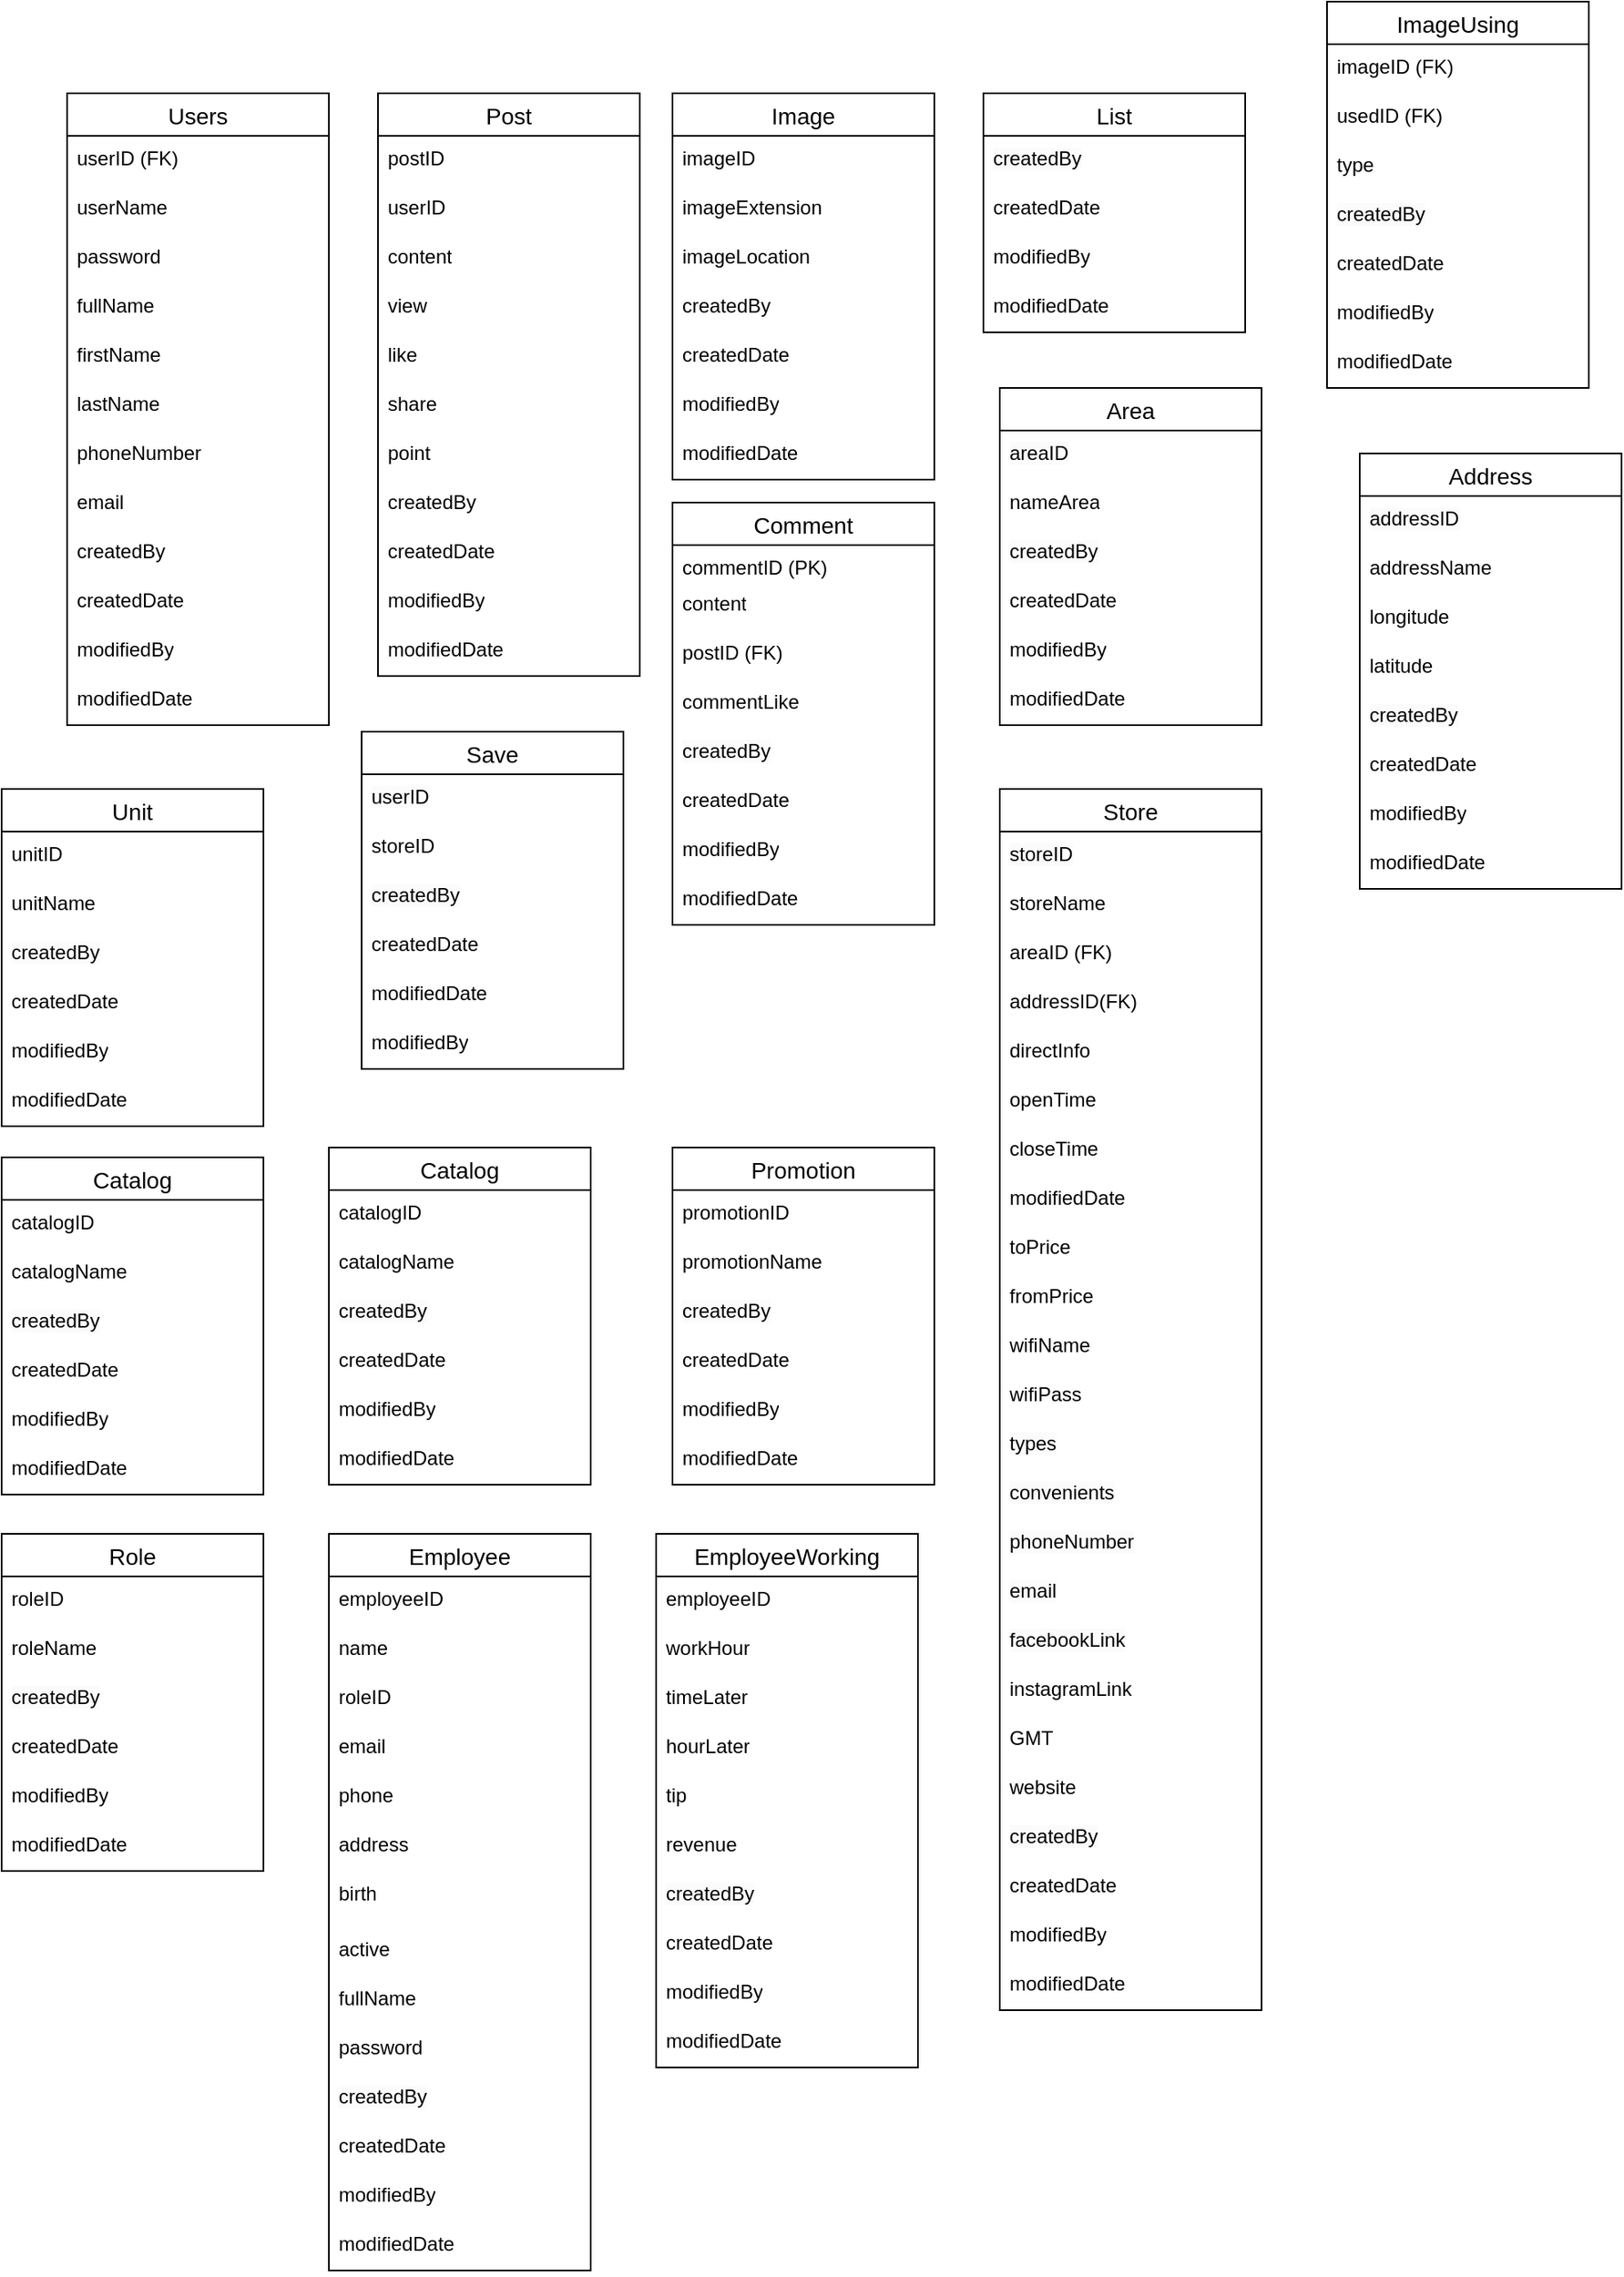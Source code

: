 <mxfile version="24.4.0" type="github">
  <diagram name="Page-1" id="9f46799a-70d6-7492-0946-bef42562c5a5">
    <mxGraphModel dx="2534" dy="1588" grid="1" gridSize="10" guides="1" tooltips="1" connect="1" arrows="1" fold="1" page="1" pageScale="1" pageWidth="1100" pageHeight="850" background="none" math="0" shadow="0">
      <root>
        <mxCell id="0" />
        <mxCell id="1" parent="0" />
        <mxCell id="33wtUPOv5pJ7zmW2oR3s-14" value="Users" style="swimlane;fontStyle=0;childLayout=stackLayout;horizontal=1;startSize=26;horizontalStack=0;resizeParent=1;resizeParentMax=0;resizeLast=0;collapsible=1;marginBottom=0;align=center;fontSize=14;" parent="1" vertex="1">
          <mxGeometry width="160" height="386" as="geometry" />
        </mxCell>
        <mxCell id="33wtUPOv5pJ7zmW2oR3s-15" value="userID (FK)" style="text;strokeColor=none;fillColor=none;spacingLeft=4;spacingRight=4;overflow=hidden;rotatable=0;points=[[0,0.5],[1,0.5]];portConstraint=eastwest;fontSize=12;whiteSpace=wrap;html=1;" parent="33wtUPOv5pJ7zmW2oR3s-14" vertex="1">
          <mxGeometry y="26" width="160" height="30" as="geometry" />
        </mxCell>
        <mxCell id="33wtUPOv5pJ7zmW2oR3s-16" value="userName" style="text;strokeColor=none;fillColor=none;spacingLeft=4;spacingRight=4;overflow=hidden;rotatable=0;points=[[0,0.5],[1,0.5]];portConstraint=eastwest;fontSize=12;whiteSpace=wrap;html=1;" parent="33wtUPOv5pJ7zmW2oR3s-14" vertex="1">
          <mxGeometry y="56" width="160" height="30" as="geometry" />
        </mxCell>
        <mxCell id="33wtUPOv5pJ7zmW2oR3s-17" value="password" style="text;strokeColor=none;fillColor=none;spacingLeft=4;spacingRight=4;overflow=hidden;rotatable=0;points=[[0,0.5],[1,0.5]];portConstraint=eastwest;fontSize=12;whiteSpace=wrap;html=1;" parent="33wtUPOv5pJ7zmW2oR3s-14" vertex="1">
          <mxGeometry y="86" width="160" height="30" as="geometry" />
        </mxCell>
        <mxCell id="33wtUPOv5pJ7zmW2oR3s-18" value="fullName" style="text;strokeColor=none;fillColor=none;spacingLeft=4;spacingRight=4;overflow=hidden;rotatable=0;points=[[0,0.5],[1,0.5]];portConstraint=eastwest;fontSize=12;whiteSpace=wrap;html=1;" parent="33wtUPOv5pJ7zmW2oR3s-14" vertex="1">
          <mxGeometry y="116" width="160" height="30" as="geometry" />
        </mxCell>
        <mxCell id="33wtUPOv5pJ7zmW2oR3s-19" value="firstName" style="text;strokeColor=none;fillColor=none;spacingLeft=4;spacingRight=4;overflow=hidden;rotatable=0;points=[[0,0.5],[1,0.5]];portConstraint=eastwest;fontSize=12;whiteSpace=wrap;html=1;" parent="33wtUPOv5pJ7zmW2oR3s-14" vertex="1">
          <mxGeometry y="146" width="160" height="30" as="geometry" />
        </mxCell>
        <mxCell id="33wtUPOv5pJ7zmW2oR3s-20" value="lastName" style="text;strokeColor=none;fillColor=none;spacingLeft=4;spacingRight=4;overflow=hidden;rotatable=0;points=[[0,0.5],[1,0.5]];portConstraint=eastwest;fontSize=12;whiteSpace=wrap;html=1;" parent="33wtUPOv5pJ7zmW2oR3s-14" vertex="1">
          <mxGeometry y="176" width="160" height="30" as="geometry" />
        </mxCell>
        <mxCell id="33wtUPOv5pJ7zmW2oR3s-21" value="phoneNumber" style="text;strokeColor=none;fillColor=none;spacingLeft=4;spacingRight=4;overflow=hidden;rotatable=0;points=[[0,0.5],[1,0.5]];portConstraint=eastwest;fontSize=12;whiteSpace=wrap;html=1;" parent="33wtUPOv5pJ7zmW2oR3s-14" vertex="1">
          <mxGeometry y="206" width="160" height="30" as="geometry" />
        </mxCell>
        <mxCell id="33wtUPOv5pJ7zmW2oR3s-22" value="email" style="text;strokeColor=none;fillColor=none;spacingLeft=4;spacingRight=4;overflow=hidden;rotatable=0;points=[[0,0.5],[1,0.5]];portConstraint=eastwest;fontSize=12;whiteSpace=wrap;html=1;" parent="33wtUPOv5pJ7zmW2oR3s-14" vertex="1">
          <mxGeometry y="236" width="160" height="30" as="geometry" />
        </mxCell>
        <mxCell id="33wtUPOv5pJ7zmW2oR3s-25" value="createdBy" style="text;strokeColor=none;fillColor=none;spacingLeft=4;spacingRight=4;overflow=hidden;rotatable=0;points=[[0,0.5],[1,0.5]];portConstraint=eastwest;fontSize=12;whiteSpace=wrap;html=1;" parent="33wtUPOv5pJ7zmW2oR3s-14" vertex="1">
          <mxGeometry y="266" width="160" height="30" as="geometry" />
        </mxCell>
        <mxCell id="33wtUPOv5pJ7zmW2oR3s-26" value="createdDate" style="text;strokeColor=none;fillColor=none;spacingLeft=4;spacingRight=4;overflow=hidden;rotatable=0;points=[[0,0.5],[1,0.5]];portConstraint=eastwest;fontSize=12;whiteSpace=wrap;html=1;" parent="33wtUPOv5pJ7zmW2oR3s-14" vertex="1">
          <mxGeometry y="296" width="160" height="30" as="geometry" />
        </mxCell>
        <mxCell id="33wtUPOv5pJ7zmW2oR3s-27" value="modifiedBy" style="text;strokeColor=none;fillColor=none;spacingLeft=4;spacingRight=4;overflow=hidden;rotatable=0;points=[[0,0.5],[1,0.5]];portConstraint=eastwest;fontSize=12;whiteSpace=wrap;html=1;" parent="33wtUPOv5pJ7zmW2oR3s-14" vertex="1">
          <mxGeometry y="326" width="160" height="30" as="geometry" />
        </mxCell>
        <mxCell id="33wtUPOv5pJ7zmW2oR3s-28" value="modifiedDate" style="text;strokeColor=none;fillColor=none;spacingLeft=4;spacingRight=4;overflow=hidden;rotatable=0;points=[[0,0.5],[1,0.5]];portConstraint=eastwest;fontSize=12;whiteSpace=wrap;html=1;" parent="33wtUPOv5pJ7zmW2oR3s-14" vertex="1">
          <mxGeometry y="356" width="160" height="30" as="geometry" />
        </mxCell>
        <mxCell id="33wtUPOv5pJ7zmW2oR3s-29" value="Post" style="swimlane;fontStyle=0;childLayout=stackLayout;horizontal=1;startSize=26;horizontalStack=0;resizeParent=1;resizeParentMax=0;resizeLast=0;collapsible=1;marginBottom=0;align=center;fontSize=14;" parent="1" vertex="1">
          <mxGeometry x="190" width="160" height="356" as="geometry" />
        </mxCell>
        <mxCell id="33wtUPOv5pJ7zmW2oR3s-30" value="postID" style="text;strokeColor=none;fillColor=none;spacingLeft=4;spacingRight=4;overflow=hidden;rotatable=0;points=[[0,0.5],[1,0.5]];portConstraint=eastwest;fontSize=12;whiteSpace=wrap;html=1;" parent="33wtUPOv5pJ7zmW2oR3s-29" vertex="1">
          <mxGeometry y="26" width="160" height="30" as="geometry" />
        </mxCell>
        <mxCell id="33wtUPOv5pJ7zmW2oR3s-31" value="userID" style="text;strokeColor=none;fillColor=none;spacingLeft=4;spacingRight=4;overflow=hidden;rotatable=0;points=[[0,0.5],[1,0.5]];portConstraint=eastwest;fontSize=12;whiteSpace=wrap;html=1;" parent="33wtUPOv5pJ7zmW2oR3s-29" vertex="1">
          <mxGeometry y="56" width="160" height="30" as="geometry" />
        </mxCell>
        <mxCell id="33wtUPOv5pJ7zmW2oR3s-32" value="content" style="text;strokeColor=none;fillColor=none;spacingLeft=4;spacingRight=4;overflow=hidden;rotatable=0;points=[[0,0.5],[1,0.5]];portConstraint=eastwest;fontSize=12;whiteSpace=wrap;html=1;" parent="33wtUPOv5pJ7zmW2oR3s-29" vertex="1">
          <mxGeometry y="86" width="160" height="30" as="geometry" />
        </mxCell>
        <mxCell id="33wtUPOv5pJ7zmW2oR3s-34" value="view&lt;div&gt;&lt;br&gt;&lt;/div&gt;" style="text;strokeColor=none;fillColor=none;spacingLeft=4;spacingRight=4;overflow=hidden;rotatable=0;points=[[0,0.5],[1,0.5]];portConstraint=eastwest;fontSize=12;whiteSpace=wrap;html=1;" parent="33wtUPOv5pJ7zmW2oR3s-29" vertex="1">
          <mxGeometry y="116" width="160" height="30" as="geometry" />
        </mxCell>
        <mxCell id="33wtUPOv5pJ7zmW2oR3s-36" value="like&lt;div&gt;&lt;br&gt;&lt;div&gt;&lt;div&gt;&lt;br&gt;&lt;/div&gt;&lt;/div&gt;&lt;/div&gt;" style="text;strokeColor=none;fillColor=none;spacingLeft=4;spacingRight=4;overflow=hidden;rotatable=0;points=[[0,0.5],[1,0.5]];portConstraint=eastwest;fontSize=12;whiteSpace=wrap;html=1;" parent="33wtUPOv5pJ7zmW2oR3s-29" vertex="1">
          <mxGeometry y="146" width="160" height="30" as="geometry" />
        </mxCell>
        <mxCell id="33wtUPOv5pJ7zmW2oR3s-37" value="share" style="text;strokeColor=none;fillColor=none;spacingLeft=4;spacingRight=4;overflow=hidden;rotatable=0;points=[[0,0.5],[1,0.5]];portConstraint=eastwest;fontSize=12;whiteSpace=wrap;html=1;" parent="33wtUPOv5pJ7zmW2oR3s-29" vertex="1">
          <mxGeometry y="176" width="160" height="30" as="geometry" />
        </mxCell>
        <mxCell id="33wtUPOv5pJ7zmW2oR3s-38" value="point" style="text;strokeColor=none;fillColor=none;spacingLeft=4;spacingRight=4;overflow=hidden;rotatable=0;points=[[0,0.5],[1,0.5]];portConstraint=eastwest;fontSize=12;whiteSpace=wrap;html=1;" parent="33wtUPOv5pJ7zmW2oR3s-29" vertex="1">
          <mxGeometry y="206" width="160" height="30" as="geometry" />
        </mxCell>
        <mxCell id="33wtUPOv5pJ7zmW2oR3s-58" value="createdBy" style="text;strokeColor=none;fillColor=none;spacingLeft=4;spacingRight=4;overflow=hidden;rotatable=0;points=[[0,0.5],[1,0.5]];portConstraint=eastwest;fontSize=12;whiteSpace=wrap;html=1;" parent="33wtUPOv5pJ7zmW2oR3s-29" vertex="1">
          <mxGeometry y="236" width="160" height="30" as="geometry" />
        </mxCell>
        <mxCell id="33wtUPOv5pJ7zmW2oR3s-59" value="createdDate" style="text;strokeColor=none;fillColor=none;spacingLeft=4;spacingRight=4;overflow=hidden;rotatable=0;points=[[0,0.5],[1,0.5]];portConstraint=eastwest;fontSize=12;whiteSpace=wrap;html=1;" parent="33wtUPOv5pJ7zmW2oR3s-29" vertex="1">
          <mxGeometry y="266" width="160" height="30" as="geometry" />
        </mxCell>
        <mxCell id="33wtUPOv5pJ7zmW2oR3s-60" value="&lt;div&gt;&lt;div&gt;&lt;div&gt;modifiedBy&lt;br&gt;&lt;/div&gt;&lt;/div&gt;&lt;/div&gt;" style="text;strokeColor=none;fillColor=none;spacingLeft=4;spacingRight=4;overflow=hidden;rotatable=0;points=[[0,0.5],[1,0.5]];portConstraint=eastwest;fontSize=12;whiteSpace=wrap;html=1;" parent="33wtUPOv5pJ7zmW2oR3s-29" vertex="1">
          <mxGeometry y="296" width="160" height="30" as="geometry" />
        </mxCell>
        <mxCell id="33wtUPOv5pJ7zmW2oR3s-61" value="&lt;div&gt;modifiedDate&lt;br&gt;&lt;/div&gt;" style="text;strokeColor=none;fillColor=none;spacingLeft=4;spacingRight=4;overflow=hidden;rotatable=0;points=[[0,0.5],[1,0.5]];portConstraint=eastwest;fontSize=12;whiteSpace=wrap;html=1;" parent="33wtUPOv5pJ7zmW2oR3s-29" vertex="1">
          <mxGeometry y="326" width="160" height="30" as="geometry" />
        </mxCell>
        <mxCell id="33wtUPOv5pJ7zmW2oR3s-39" value="Image" style="swimlane;fontStyle=0;childLayout=stackLayout;horizontal=1;startSize=26;horizontalStack=0;resizeParent=1;resizeParentMax=0;resizeLast=0;collapsible=1;marginBottom=0;align=center;fontSize=14;" parent="1" vertex="1">
          <mxGeometry x="370" width="160" height="236" as="geometry" />
        </mxCell>
        <mxCell id="33wtUPOv5pJ7zmW2oR3s-40" value="imageID" style="text;strokeColor=none;fillColor=none;spacingLeft=4;spacingRight=4;overflow=hidden;rotatable=0;points=[[0,0.5],[1,0.5]];portConstraint=eastwest;fontSize=12;whiteSpace=wrap;html=1;" parent="33wtUPOv5pJ7zmW2oR3s-39" vertex="1">
          <mxGeometry y="26" width="160" height="30" as="geometry" />
        </mxCell>
        <mxCell id="33wtUPOv5pJ7zmW2oR3s-41" value="imageExtension" style="text;strokeColor=none;fillColor=none;spacingLeft=4;spacingRight=4;overflow=hidden;rotatable=0;points=[[0,0.5],[1,0.5]];portConstraint=eastwest;fontSize=12;whiteSpace=wrap;html=1;" parent="33wtUPOv5pJ7zmW2oR3s-39" vertex="1">
          <mxGeometry y="56" width="160" height="30" as="geometry" />
        </mxCell>
        <mxCell id="33wtUPOv5pJ7zmW2oR3s-42" value="imageLocation" style="text;strokeColor=none;fillColor=none;spacingLeft=4;spacingRight=4;overflow=hidden;rotatable=0;points=[[0,0.5],[1,0.5]];portConstraint=eastwest;fontSize=12;whiteSpace=wrap;html=1;" parent="33wtUPOv5pJ7zmW2oR3s-39" vertex="1">
          <mxGeometry y="86" width="160" height="30" as="geometry" />
        </mxCell>
        <mxCell id="33wtUPOv5pJ7zmW2oR3s-53" value="createdBy" style="text;strokeColor=none;fillColor=none;spacingLeft=4;spacingRight=4;overflow=hidden;rotatable=0;points=[[0,0.5],[1,0.5]];portConstraint=eastwest;fontSize=12;whiteSpace=wrap;html=1;" parent="33wtUPOv5pJ7zmW2oR3s-39" vertex="1">
          <mxGeometry y="116" width="160" height="30" as="geometry" />
        </mxCell>
        <mxCell id="33wtUPOv5pJ7zmW2oR3s-54" value="createdDate" style="text;strokeColor=none;fillColor=none;spacingLeft=4;spacingRight=4;overflow=hidden;rotatable=0;points=[[0,0.5],[1,0.5]];portConstraint=eastwest;fontSize=12;whiteSpace=wrap;html=1;" parent="33wtUPOv5pJ7zmW2oR3s-39" vertex="1">
          <mxGeometry y="146" width="160" height="30" as="geometry" />
        </mxCell>
        <mxCell id="33wtUPOv5pJ7zmW2oR3s-56" value="modifiedBy" style="text;strokeColor=none;fillColor=none;spacingLeft=4;spacingRight=4;overflow=hidden;rotatable=0;points=[[0,0.5],[1,0.5]];portConstraint=eastwest;fontSize=12;whiteSpace=wrap;html=1;" parent="33wtUPOv5pJ7zmW2oR3s-39" vertex="1">
          <mxGeometry y="176" width="160" height="30" as="geometry" />
        </mxCell>
        <mxCell id="33wtUPOv5pJ7zmW2oR3s-57" value="modifiedDate" style="text;strokeColor=none;fillColor=none;spacingLeft=4;spacingRight=4;overflow=hidden;rotatable=0;points=[[0,0.5],[1,0.5]];portConstraint=eastwest;fontSize=12;whiteSpace=wrap;html=1;" parent="33wtUPOv5pJ7zmW2oR3s-39" vertex="1">
          <mxGeometry y="206" width="160" height="30" as="geometry" />
        </mxCell>
        <mxCell id="33wtUPOv5pJ7zmW2oR3s-62" value="List" style="swimlane;fontStyle=0;childLayout=stackLayout;horizontal=1;startSize=26;horizontalStack=0;resizeParent=1;resizeParentMax=0;resizeLast=0;collapsible=1;marginBottom=0;align=center;fontSize=14;" parent="1" vertex="1">
          <mxGeometry x="560" width="160" height="146" as="geometry" />
        </mxCell>
        <mxCell id="33wtUPOv5pJ7zmW2oR3s-63" value="&lt;span style=&quot;color: rgb(0, 0, 0); font-family: Helvetica; font-size: 12px; font-style: normal; font-variant-ligatures: normal; font-variant-caps: normal; font-weight: 400; letter-spacing: normal; orphans: 2; text-align: left; text-indent: 0px; text-transform: none; white-space: normal; widows: 2; word-spacing: 0px; -webkit-text-stroke-width: 0px; background-color: rgb(251, 251, 251); text-decoration-thickness: initial; text-decoration-style: initial; text-decoration-color: initial; display: inline !important; float: none;&quot;&gt;createdBy&lt;/span&gt;" style="text;strokeColor=none;fillColor=none;spacingLeft=4;spacingRight=4;overflow=hidden;rotatable=0;points=[[0,0.5],[1,0.5]];portConstraint=eastwest;fontSize=12;whiteSpace=wrap;html=1;" parent="33wtUPOv5pJ7zmW2oR3s-62" vertex="1">
          <mxGeometry y="26" width="160" height="30" as="geometry" />
        </mxCell>
        <mxCell id="33wtUPOv5pJ7zmW2oR3s-64" value="createdDate" style="text;strokeColor=none;fillColor=none;spacingLeft=4;spacingRight=4;overflow=hidden;rotatable=0;points=[[0,0.5],[1,0.5]];portConstraint=eastwest;fontSize=12;whiteSpace=wrap;html=1;" parent="33wtUPOv5pJ7zmW2oR3s-62" vertex="1">
          <mxGeometry y="56" width="160" height="30" as="geometry" />
        </mxCell>
        <mxCell id="33wtUPOv5pJ7zmW2oR3s-65" value="modifiedBy" style="text;strokeColor=none;fillColor=none;spacingLeft=4;spacingRight=4;overflow=hidden;rotatable=0;points=[[0,0.5],[1,0.5]];portConstraint=eastwest;fontSize=12;whiteSpace=wrap;html=1;" parent="33wtUPOv5pJ7zmW2oR3s-62" vertex="1">
          <mxGeometry y="86" width="160" height="30" as="geometry" />
        </mxCell>
        <mxCell id="33wtUPOv5pJ7zmW2oR3s-66" value="modifiedDate" style="text;strokeColor=none;fillColor=none;spacingLeft=4;spacingRight=4;overflow=hidden;rotatable=0;points=[[0,0.5],[1,0.5]];portConstraint=eastwest;fontSize=12;whiteSpace=wrap;html=1;" parent="33wtUPOv5pJ7zmW2oR3s-62" vertex="1">
          <mxGeometry y="116" width="160" height="30" as="geometry" />
        </mxCell>
        <mxCell id="33wtUPOv5pJ7zmW2oR3s-67" value="ImageUsing" style="swimlane;fontStyle=0;childLayout=stackLayout;horizontal=1;startSize=26;horizontalStack=0;resizeParent=1;resizeParentMax=0;resizeLast=0;collapsible=1;marginBottom=0;align=center;fontSize=14;" parent="1" vertex="1">
          <mxGeometry x="770" y="-56" width="160" height="236" as="geometry" />
        </mxCell>
        <mxCell id="33wtUPOv5pJ7zmW2oR3s-69" value="imageID (FK)" style="text;strokeColor=none;fillColor=none;spacingLeft=4;spacingRight=4;overflow=hidden;rotatable=0;points=[[0,0.5],[1,0.5]];portConstraint=eastwest;fontSize=12;whiteSpace=wrap;html=1;" parent="33wtUPOv5pJ7zmW2oR3s-67" vertex="1">
          <mxGeometry y="26" width="160" height="30" as="geometry" />
        </mxCell>
        <mxCell id="33wtUPOv5pJ7zmW2oR3s-68" value="usedID (FK)" style="text;strokeColor=none;fillColor=none;spacingLeft=4;spacingRight=4;overflow=hidden;rotatable=0;points=[[0,0.5],[1,0.5]];portConstraint=eastwest;fontSize=12;whiteSpace=wrap;html=1;" parent="33wtUPOv5pJ7zmW2oR3s-67" vertex="1">
          <mxGeometry y="56" width="160" height="30" as="geometry" />
        </mxCell>
        <mxCell id="33wtUPOv5pJ7zmW2oR3s-132" value="type" style="text;strokeColor=none;fillColor=none;spacingLeft=4;spacingRight=4;overflow=hidden;rotatable=0;points=[[0,0.5],[1,0.5]];portConstraint=eastwest;fontSize=12;whiteSpace=wrap;html=1;" parent="33wtUPOv5pJ7zmW2oR3s-67" vertex="1">
          <mxGeometry y="86" width="160" height="30" as="geometry" />
        </mxCell>
        <mxCell id="33wtUPOv5pJ7zmW2oR3s-72" value="&lt;span style=&quot;color: rgb(0, 0, 0); font-family: Helvetica; font-size: 12px; font-style: normal; font-variant-ligatures: normal; font-variant-caps: normal; font-weight: 400; letter-spacing: normal; orphans: 2; text-align: left; text-indent: 0px; text-transform: none; white-space: normal; widows: 2; word-spacing: 0px; -webkit-text-stroke-width: 0px; background-color: rgb(251, 251, 251); text-decoration-thickness: initial; text-decoration-style: initial; text-decoration-color: initial; display: inline !important; float: none;&quot;&gt;createdBy&lt;/span&gt;" style="text;strokeColor=none;fillColor=none;spacingLeft=4;spacingRight=4;overflow=hidden;rotatable=0;points=[[0,0.5],[1,0.5]];portConstraint=eastwest;fontSize=12;whiteSpace=wrap;html=1;" parent="33wtUPOv5pJ7zmW2oR3s-67" vertex="1">
          <mxGeometry y="116" width="160" height="30" as="geometry" />
        </mxCell>
        <mxCell id="33wtUPOv5pJ7zmW2oR3s-73" value="createdDate" style="text;strokeColor=none;fillColor=none;spacingLeft=4;spacingRight=4;overflow=hidden;rotatable=0;points=[[0,0.5],[1,0.5]];portConstraint=eastwest;fontSize=12;whiteSpace=wrap;html=1;" parent="33wtUPOv5pJ7zmW2oR3s-67" vertex="1">
          <mxGeometry y="146" width="160" height="30" as="geometry" />
        </mxCell>
        <mxCell id="33wtUPOv5pJ7zmW2oR3s-70" value="modifiedBy" style="text;strokeColor=none;fillColor=none;spacingLeft=4;spacingRight=4;overflow=hidden;rotatable=0;points=[[0,0.5],[1,0.5]];portConstraint=eastwest;fontSize=12;whiteSpace=wrap;html=1;" parent="33wtUPOv5pJ7zmW2oR3s-67" vertex="1">
          <mxGeometry y="176" width="160" height="30" as="geometry" />
        </mxCell>
        <mxCell id="33wtUPOv5pJ7zmW2oR3s-71" value="modifiedDate" style="text;strokeColor=none;fillColor=none;spacingLeft=4;spacingRight=4;overflow=hidden;rotatable=0;points=[[0,0.5],[1,0.5]];portConstraint=eastwest;fontSize=12;whiteSpace=wrap;html=1;" parent="33wtUPOv5pJ7zmW2oR3s-67" vertex="1">
          <mxGeometry y="206" width="160" height="30" as="geometry" />
        </mxCell>
        <mxCell id="33wtUPOv5pJ7zmW2oR3s-74" value="Comment" style="swimlane;fontStyle=0;childLayout=stackLayout;horizontal=1;startSize=26;horizontalStack=0;resizeParent=1;resizeParentMax=0;resizeLast=0;collapsible=1;marginBottom=0;align=center;fontSize=14;" parent="1" vertex="1">
          <mxGeometry x="370" y="250" width="160" height="258" as="geometry" />
        </mxCell>
        <mxCell id="33wtUPOv5pJ7zmW2oR3s-75" value="commentID (PK)" style="text;strokeColor=none;fillColor=none;spacingLeft=4;spacingRight=4;overflow=hidden;rotatable=0;points=[[0,0.5],[1,0.5]];portConstraint=eastwest;fontSize=12;whiteSpace=wrap;html=1;" parent="33wtUPOv5pJ7zmW2oR3s-74" vertex="1">
          <mxGeometry y="26" width="160" height="22" as="geometry" />
        </mxCell>
        <mxCell id="33wtUPOv5pJ7zmW2oR3s-80" value="content" style="text;strokeColor=none;fillColor=none;spacingLeft=4;spacingRight=4;overflow=hidden;rotatable=0;points=[[0,0.5],[1,0.5]];portConstraint=eastwest;fontSize=12;whiteSpace=wrap;html=1;" parent="33wtUPOv5pJ7zmW2oR3s-74" vertex="1">
          <mxGeometry y="48" width="160" height="30" as="geometry" />
        </mxCell>
        <mxCell id="33wtUPOv5pJ7zmW2oR3s-82" value="postID (FK)&lt;div&gt;&lt;br&gt;&lt;/div&gt;" style="text;strokeColor=none;fillColor=none;spacingLeft=4;spacingRight=4;overflow=hidden;rotatable=0;points=[[0,0.5],[1,0.5]];portConstraint=eastwest;fontSize=12;whiteSpace=wrap;html=1;" parent="33wtUPOv5pJ7zmW2oR3s-74" vertex="1">
          <mxGeometry y="78" width="160" height="30" as="geometry" />
        </mxCell>
        <mxCell id="33wtUPOv5pJ7zmW2oR3s-81" value="commentLike" style="text;strokeColor=none;fillColor=none;spacingLeft=4;spacingRight=4;overflow=hidden;rotatable=0;points=[[0,0.5],[1,0.5]];portConstraint=eastwest;fontSize=12;whiteSpace=wrap;html=1;" parent="33wtUPOv5pJ7zmW2oR3s-74" vertex="1">
          <mxGeometry y="108" width="160" height="30" as="geometry" />
        </mxCell>
        <mxCell id="33wtUPOv5pJ7zmW2oR3s-79" value="&lt;span style=&quot;color: rgb(0, 0, 0); font-family: Helvetica; font-size: 12px; font-style: normal; font-variant-ligatures: normal; font-variant-caps: normal; font-weight: 400; letter-spacing: normal; orphans: 2; text-align: left; text-indent: 0px; text-transform: none; white-space: normal; widows: 2; word-spacing: 0px; -webkit-text-stroke-width: 0px; background-color: rgb(251, 251, 251); text-decoration-thickness: initial; text-decoration-style: initial; text-decoration-color: initial; display: inline !important; float: none;&quot;&gt;createdBy&lt;/span&gt;" style="text;strokeColor=none;fillColor=none;spacingLeft=4;spacingRight=4;overflow=hidden;rotatable=0;points=[[0,0.5],[1,0.5]];portConstraint=eastwest;fontSize=12;whiteSpace=wrap;html=1;" parent="33wtUPOv5pJ7zmW2oR3s-74" vertex="1">
          <mxGeometry y="138" width="160" height="30" as="geometry" />
        </mxCell>
        <mxCell id="33wtUPOv5pJ7zmW2oR3s-76" value="createdDate" style="text;strokeColor=none;fillColor=none;spacingLeft=4;spacingRight=4;overflow=hidden;rotatable=0;points=[[0,0.5],[1,0.5]];portConstraint=eastwest;fontSize=12;whiteSpace=wrap;html=1;" parent="33wtUPOv5pJ7zmW2oR3s-74" vertex="1">
          <mxGeometry y="168" width="160" height="30" as="geometry" />
        </mxCell>
        <mxCell id="33wtUPOv5pJ7zmW2oR3s-77" value="modifiedBy" style="text;strokeColor=none;fillColor=none;spacingLeft=4;spacingRight=4;overflow=hidden;rotatable=0;points=[[0,0.5],[1,0.5]];portConstraint=eastwest;fontSize=12;whiteSpace=wrap;html=1;" parent="33wtUPOv5pJ7zmW2oR3s-74" vertex="1">
          <mxGeometry y="198" width="160" height="30" as="geometry" />
        </mxCell>
        <mxCell id="33wtUPOv5pJ7zmW2oR3s-78" value="modifiedDate" style="text;strokeColor=none;fillColor=none;spacingLeft=4;spacingRight=4;overflow=hidden;rotatable=0;points=[[0,0.5],[1,0.5]];portConstraint=eastwest;fontSize=12;whiteSpace=wrap;html=1;" parent="33wtUPOv5pJ7zmW2oR3s-74" vertex="1">
          <mxGeometry y="228" width="160" height="30" as="geometry" />
        </mxCell>
        <mxCell id="33wtUPOv5pJ7zmW2oR3s-83" value="Save" style="swimlane;fontStyle=0;childLayout=stackLayout;horizontal=1;startSize=26;horizontalStack=0;resizeParent=1;resizeParentMax=0;resizeLast=0;collapsible=1;marginBottom=0;align=center;fontSize=14;" parent="1" vertex="1">
          <mxGeometry x="180" y="390" width="160" height="206" as="geometry" />
        </mxCell>
        <mxCell id="33wtUPOv5pJ7zmW2oR3s-84" value="&lt;span style=&quot;color: rgb(0, 0, 0); font-family: Helvetica; font-size: 12px; font-style: normal; font-variant-ligatures: normal; font-variant-caps: normal; font-weight: 400; letter-spacing: normal; orphans: 2; text-align: left; text-indent: 0px; text-transform: none; white-space: normal; widows: 2; word-spacing: 0px; -webkit-text-stroke-width: 0px; background-color: rgb(251, 251, 251); text-decoration-thickness: initial; text-decoration-style: initial; text-decoration-color: initial; display: inline !important; float: none;&quot;&gt;userID&lt;/span&gt;" style="text;strokeColor=none;fillColor=none;spacingLeft=4;spacingRight=4;overflow=hidden;rotatable=0;points=[[0,0.5],[1,0.5]];portConstraint=eastwest;fontSize=12;whiteSpace=wrap;html=1;" parent="33wtUPOv5pJ7zmW2oR3s-83" vertex="1">
          <mxGeometry y="26" width="160" height="30" as="geometry" />
        </mxCell>
        <mxCell id="33wtUPOv5pJ7zmW2oR3s-85" value="storeID" style="text;strokeColor=none;fillColor=none;spacingLeft=4;spacingRight=4;overflow=hidden;rotatable=0;points=[[0,0.5],[1,0.5]];portConstraint=eastwest;fontSize=12;whiteSpace=wrap;html=1;" parent="33wtUPOv5pJ7zmW2oR3s-83" vertex="1">
          <mxGeometry y="56" width="160" height="30" as="geometry" />
        </mxCell>
        <mxCell id="33wtUPOv5pJ7zmW2oR3s-88" value="&lt;span style=&quot;color: rgb(0, 0, 0); font-family: Helvetica; font-size: 12px; font-style: normal; font-variant-ligatures: normal; font-variant-caps: normal; font-weight: 400; letter-spacing: normal; orphans: 2; text-align: left; text-indent: 0px; text-transform: none; white-space: normal; widows: 2; word-spacing: 0px; -webkit-text-stroke-width: 0px; background-color: rgb(251, 251, 251); text-decoration-thickness: initial; text-decoration-style: initial; text-decoration-color: initial; display: inline !important; float: none;&quot;&gt;createdBy&lt;/span&gt;" style="text;strokeColor=none;fillColor=none;spacingLeft=4;spacingRight=4;overflow=hidden;rotatable=0;points=[[0,0.5],[1,0.5]];portConstraint=eastwest;fontSize=12;whiteSpace=wrap;html=1;" parent="33wtUPOv5pJ7zmW2oR3s-83" vertex="1">
          <mxGeometry y="86" width="160" height="30" as="geometry" />
        </mxCell>
        <mxCell id="33wtUPOv5pJ7zmW2oR3s-89" value="createdDate" style="text;strokeColor=none;fillColor=none;spacingLeft=4;spacingRight=4;overflow=hidden;rotatable=0;points=[[0,0.5],[1,0.5]];portConstraint=eastwest;fontSize=12;whiteSpace=wrap;html=1;" parent="33wtUPOv5pJ7zmW2oR3s-83" vertex="1">
          <mxGeometry y="116" width="160" height="30" as="geometry" />
        </mxCell>
        <mxCell id="33wtUPOv5pJ7zmW2oR3s-91" value="modifiedDate" style="text;strokeColor=none;fillColor=none;spacingLeft=4;spacingRight=4;overflow=hidden;rotatable=0;points=[[0,0.5],[1,0.5]];portConstraint=eastwest;fontSize=12;whiteSpace=wrap;html=1;" parent="33wtUPOv5pJ7zmW2oR3s-83" vertex="1">
          <mxGeometry y="146" width="160" height="30" as="geometry" />
        </mxCell>
        <mxCell id="33wtUPOv5pJ7zmW2oR3s-90" value="modifiedBy" style="text;strokeColor=none;fillColor=none;spacingLeft=4;spacingRight=4;overflow=hidden;rotatable=0;points=[[0,0.5],[1,0.5]];portConstraint=eastwest;fontSize=12;whiteSpace=wrap;html=1;" parent="33wtUPOv5pJ7zmW2oR3s-83" vertex="1">
          <mxGeometry y="176" width="160" height="30" as="geometry" />
        </mxCell>
        <mxCell id="33wtUPOv5pJ7zmW2oR3s-97" value="Area" style="swimlane;fontStyle=0;childLayout=stackLayout;horizontal=1;startSize=26;horizontalStack=0;resizeParent=1;resizeParentMax=0;resizeLast=0;collapsible=1;marginBottom=0;align=center;fontSize=14;" parent="1" vertex="1">
          <mxGeometry x="570" y="180" width="160" height="206" as="geometry" />
        </mxCell>
        <mxCell id="33wtUPOv5pJ7zmW2oR3s-98" value="&lt;span style=&quot;color: rgb(0, 0, 0); font-family: Helvetica; font-size: 12px; font-style: normal; font-variant-ligatures: normal; font-variant-caps: normal; font-weight: 400; letter-spacing: normal; orphans: 2; text-align: left; text-indent: 0px; text-transform: none; white-space: normal; widows: 2; word-spacing: 0px; -webkit-text-stroke-width: 0px; background-color: rgb(251, 251, 251); text-decoration-thickness: initial; text-decoration-style: initial; text-decoration-color: initial; display: inline !important; float: none;&quot;&gt;areaID&lt;/span&gt;" style="text;strokeColor=none;fillColor=none;spacingLeft=4;spacingRight=4;overflow=hidden;rotatable=0;points=[[0,0.5],[1,0.5]];portConstraint=eastwest;fontSize=12;whiteSpace=wrap;html=1;" parent="33wtUPOv5pJ7zmW2oR3s-97" vertex="1">
          <mxGeometry y="26" width="160" height="30" as="geometry" />
        </mxCell>
        <mxCell id="33wtUPOv5pJ7zmW2oR3s-99" value="nameArea" style="text;strokeColor=none;fillColor=none;spacingLeft=4;spacingRight=4;overflow=hidden;rotatable=0;points=[[0,0.5],[1,0.5]];portConstraint=eastwest;fontSize=12;whiteSpace=wrap;html=1;" parent="33wtUPOv5pJ7zmW2oR3s-97" vertex="1">
          <mxGeometry y="56" width="160" height="30" as="geometry" />
        </mxCell>
        <mxCell id="33wtUPOv5pJ7zmW2oR3s-102" value="&lt;span style=&quot;color: rgb(0, 0, 0); font-family: Helvetica; font-size: 12px; font-style: normal; font-variant-ligatures: normal; font-variant-caps: normal; font-weight: 400; letter-spacing: normal; orphans: 2; text-align: left; text-indent: 0px; text-transform: none; white-space: normal; widows: 2; word-spacing: 0px; -webkit-text-stroke-width: 0px; background-color: rgb(251, 251, 251); text-decoration-thickness: initial; text-decoration-style: initial; text-decoration-color: initial; display: inline !important; float: none;&quot;&gt;createdBy&lt;/span&gt;" style="text;strokeColor=none;fillColor=none;spacingLeft=4;spacingRight=4;overflow=hidden;rotatable=0;points=[[0,0.5],[1,0.5]];portConstraint=eastwest;fontSize=12;whiteSpace=wrap;html=1;" parent="33wtUPOv5pJ7zmW2oR3s-97" vertex="1">
          <mxGeometry y="86" width="160" height="30" as="geometry" />
        </mxCell>
        <mxCell id="33wtUPOv5pJ7zmW2oR3s-103" value="createdDate" style="text;strokeColor=none;fillColor=none;spacingLeft=4;spacingRight=4;overflow=hidden;rotatable=0;points=[[0,0.5],[1,0.5]];portConstraint=eastwest;fontSize=12;whiteSpace=wrap;html=1;" parent="33wtUPOv5pJ7zmW2oR3s-97" vertex="1">
          <mxGeometry y="116" width="160" height="30" as="geometry" />
        </mxCell>
        <mxCell id="33wtUPOv5pJ7zmW2oR3s-104" value="modifiedBy" style="text;strokeColor=none;fillColor=none;spacingLeft=4;spacingRight=4;overflow=hidden;rotatable=0;points=[[0,0.5],[1,0.5]];portConstraint=eastwest;fontSize=12;whiteSpace=wrap;html=1;" parent="33wtUPOv5pJ7zmW2oR3s-97" vertex="1">
          <mxGeometry y="146" width="160" height="30" as="geometry" />
        </mxCell>
        <mxCell id="33wtUPOv5pJ7zmW2oR3s-105" value="modifiedDate" style="text;strokeColor=none;fillColor=none;spacingLeft=4;spacingRight=4;overflow=hidden;rotatable=0;points=[[0,0.5],[1,0.5]];portConstraint=eastwest;fontSize=12;whiteSpace=wrap;html=1;" parent="33wtUPOv5pJ7zmW2oR3s-97" vertex="1">
          <mxGeometry y="176" width="160" height="30" as="geometry" />
        </mxCell>
        <mxCell id="33wtUPOv5pJ7zmW2oR3s-106" value="Address" style="swimlane;fontStyle=0;childLayout=stackLayout;horizontal=1;startSize=26;horizontalStack=0;resizeParent=1;resizeParentMax=0;resizeLast=0;collapsible=1;marginBottom=0;align=center;fontSize=14;" parent="1" vertex="1">
          <mxGeometry x="790" y="220" width="160" height="266" as="geometry" />
        </mxCell>
        <mxCell id="33wtUPOv5pJ7zmW2oR3s-107" value="&lt;span style=&quot;color: rgb(0, 0, 0); font-family: Helvetica; font-size: 12px; font-style: normal; font-variant-ligatures: normal; font-variant-caps: normal; font-weight: 400; letter-spacing: normal; orphans: 2; text-align: left; text-indent: 0px; text-transform: none; white-space: normal; widows: 2; word-spacing: 0px; -webkit-text-stroke-width: 0px; background-color: rgb(251, 251, 251); text-decoration-thickness: initial; text-decoration-style: initial; text-decoration-color: initial; display: inline !important; float: none;&quot;&gt;addressID&lt;/span&gt;" style="text;strokeColor=none;fillColor=none;spacingLeft=4;spacingRight=4;overflow=hidden;rotatable=0;points=[[0,0.5],[1,0.5]];portConstraint=eastwest;fontSize=12;whiteSpace=wrap;html=1;" parent="33wtUPOv5pJ7zmW2oR3s-106" vertex="1">
          <mxGeometry y="26" width="160" height="30" as="geometry" />
        </mxCell>
        <mxCell id="33wtUPOv5pJ7zmW2oR3s-108" value="addressName" style="text;strokeColor=none;fillColor=none;spacingLeft=4;spacingRight=4;overflow=hidden;rotatable=0;points=[[0,0.5],[1,0.5]];portConstraint=eastwest;fontSize=12;whiteSpace=wrap;html=1;" parent="33wtUPOv5pJ7zmW2oR3s-106" vertex="1">
          <mxGeometry y="56" width="160" height="30" as="geometry" />
        </mxCell>
        <mxCell id="33wtUPOv5pJ7zmW2oR3s-109" value="longitude" style="text;strokeColor=none;fillColor=none;spacingLeft=4;spacingRight=4;overflow=hidden;rotatable=0;points=[[0,0.5],[1,0.5]];portConstraint=eastwest;fontSize=12;whiteSpace=wrap;html=1;" parent="33wtUPOv5pJ7zmW2oR3s-106" vertex="1">
          <mxGeometry y="86" width="160" height="30" as="geometry" />
        </mxCell>
        <mxCell id="33wtUPOv5pJ7zmW2oR3s-110" value="latitude" style="text;strokeColor=none;fillColor=none;spacingLeft=4;spacingRight=4;overflow=hidden;rotatable=0;points=[[0,0.5],[1,0.5]];portConstraint=eastwest;fontSize=12;whiteSpace=wrap;html=1;" parent="33wtUPOv5pJ7zmW2oR3s-106" vertex="1">
          <mxGeometry y="116" width="160" height="30" as="geometry" />
        </mxCell>
        <mxCell id="33wtUPOv5pJ7zmW2oR3s-111" value="&lt;span style=&quot;color: rgb(0, 0, 0); font-family: Helvetica; font-size: 12px; font-style: normal; font-variant-ligatures: normal; font-variant-caps: normal; font-weight: 400; letter-spacing: normal; orphans: 2; text-align: left; text-indent: 0px; text-transform: none; white-space: normal; widows: 2; word-spacing: 0px; -webkit-text-stroke-width: 0px; background-color: rgb(251, 251, 251); text-decoration-thickness: initial; text-decoration-style: initial; text-decoration-color: initial; display: inline !important; float: none;&quot;&gt;createdBy&lt;/span&gt;" style="text;strokeColor=none;fillColor=none;spacingLeft=4;spacingRight=4;overflow=hidden;rotatable=0;points=[[0,0.5],[1,0.5]];portConstraint=eastwest;fontSize=12;whiteSpace=wrap;html=1;" parent="33wtUPOv5pJ7zmW2oR3s-106" vertex="1">
          <mxGeometry y="146" width="160" height="30" as="geometry" />
        </mxCell>
        <mxCell id="33wtUPOv5pJ7zmW2oR3s-112" value="createdDate" style="text;strokeColor=none;fillColor=none;spacingLeft=4;spacingRight=4;overflow=hidden;rotatable=0;points=[[0,0.5],[1,0.5]];portConstraint=eastwest;fontSize=12;whiteSpace=wrap;html=1;" parent="33wtUPOv5pJ7zmW2oR3s-106" vertex="1">
          <mxGeometry y="176" width="160" height="30" as="geometry" />
        </mxCell>
        <mxCell id="33wtUPOv5pJ7zmW2oR3s-113" value="modifiedBy" style="text;strokeColor=none;fillColor=none;spacingLeft=4;spacingRight=4;overflow=hidden;rotatable=0;points=[[0,0.5],[1,0.5]];portConstraint=eastwest;fontSize=12;whiteSpace=wrap;html=1;" parent="33wtUPOv5pJ7zmW2oR3s-106" vertex="1">
          <mxGeometry y="206" width="160" height="30" as="geometry" />
        </mxCell>
        <mxCell id="33wtUPOv5pJ7zmW2oR3s-114" value="modifiedDate" style="text;strokeColor=none;fillColor=none;spacingLeft=4;spacingRight=4;overflow=hidden;rotatable=0;points=[[0,0.5],[1,0.5]];portConstraint=eastwest;fontSize=12;whiteSpace=wrap;html=1;" parent="33wtUPOv5pJ7zmW2oR3s-106" vertex="1">
          <mxGeometry y="236" width="160" height="30" as="geometry" />
        </mxCell>
        <mxCell id="33wtUPOv5pJ7zmW2oR3s-115" value="Store" style="swimlane;fontStyle=0;childLayout=stackLayout;horizontal=1;startSize=26;horizontalStack=0;resizeParent=1;resizeParentMax=0;resizeLast=0;collapsible=1;marginBottom=0;align=center;fontSize=14;" parent="1" vertex="1">
          <mxGeometry x="570" y="425" width="160" height="746" as="geometry" />
        </mxCell>
        <mxCell id="33wtUPOv5pJ7zmW2oR3s-116" value="&lt;span style=&quot;color: rgb(0, 0, 0); font-family: Helvetica; font-size: 12px; font-style: normal; font-variant-ligatures: normal; font-variant-caps: normal; font-weight: 400; letter-spacing: normal; orphans: 2; text-align: left; text-indent: 0px; text-transform: none; white-space: normal; widows: 2; word-spacing: 0px; -webkit-text-stroke-width: 0px; background-color: rgb(251, 251, 251); text-decoration-thickness: initial; text-decoration-style: initial; text-decoration-color: initial; display: inline !important; float: none;&quot;&gt;storeID&lt;/span&gt;" style="text;strokeColor=none;fillColor=none;spacingLeft=4;spacingRight=4;overflow=hidden;rotatable=0;points=[[0,0.5],[1,0.5]];portConstraint=eastwest;fontSize=12;whiteSpace=wrap;html=1;" parent="33wtUPOv5pJ7zmW2oR3s-115" vertex="1">
          <mxGeometry y="26" width="160" height="30" as="geometry" />
        </mxCell>
        <mxCell id="33wtUPOv5pJ7zmW2oR3s-117" value="storeName" style="text;strokeColor=none;fillColor=none;spacingLeft=4;spacingRight=4;overflow=hidden;rotatable=0;points=[[0,0.5],[1,0.5]];portConstraint=eastwest;fontSize=12;whiteSpace=wrap;html=1;" parent="33wtUPOv5pJ7zmW2oR3s-115" vertex="1">
          <mxGeometry y="56" width="160" height="30" as="geometry" />
        </mxCell>
        <mxCell id="33wtUPOv5pJ7zmW2oR3s-118" value="areaID (FK)" style="text;strokeColor=none;fillColor=none;spacingLeft=4;spacingRight=4;overflow=hidden;rotatable=0;points=[[0,0.5],[1,0.5]];portConstraint=eastwest;fontSize=12;whiteSpace=wrap;html=1;" parent="33wtUPOv5pJ7zmW2oR3s-115" vertex="1">
          <mxGeometry y="86" width="160" height="30" as="geometry" />
        </mxCell>
        <mxCell id="33wtUPOv5pJ7zmW2oR3s-119" value="addressID(FK)" style="text;strokeColor=none;fillColor=none;spacingLeft=4;spacingRight=4;overflow=hidden;rotatable=0;points=[[0,0.5],[1,0.5]];portConstraint=eastwest;fontSize=12;whiteSpace=wrap;html=1;" parent="33wtUPOv5pJ7zmW2oR3s-115" vertex="1">
          <mxGeometry y="116" width="160" height="30" as="geometry" />
        </mxCell>
        <mxCell id="33wtUPOv5pJ7zmW2oR3s-120" value="directInfo" style="text;strokeColor=none;fillColor=none;spacingLeft=4;spacingRight=4;overflow=hidden;rotatable=0;points=[[0,0.5],[1,0.5]];portConstraint=eastwest;fontSize=12;whiteSpace=wrap;html=1;" parent="33wtUPOv5pJ7zmW2oR3s-115" vertex="1">
          <mxGeometry y="146" width="160" height="30" as="geometry" />
        </mxCell>
        <mxCell id="33wtUPOv5pJ7zmW2oR3s-121" value="openTime" style="text;strokeColor=none;fillColor=none;spacingLeft=4;spacingRight=4;overflow=hidden;rotatable=0;points=[[0,0.5],[1,0.5]];portConstraint=eastwest;fontSize=12;whiteSpace=wrap;html=1;" parent="33wtUPOv5pJ7zmW2oR3s-115" vertex="1">
          <mxGeometry y="176" width="160" height="30" as="geometry" />
        </mxCell>
        <mxCell id="33wtUPOv5pJ7zmW2oR3s-122" value="closeTime" style="text;strokeColor=none;fillColor=none;spacingLeft=4;spacingRight=4;overflow=hidden;rotatable=0;points=[[0,0.5],[1,0.5]];portConstraint=eastwest;fontSize=12;whiteSpace=wrap;html=1;" parent="33wtUPOv5pJ7zmW2oR3s-115" vertex="1">
          <mxGeometry y="206" width="160" height="30" as="geometry" />
        </mxCell>
        <mxCell id="33wtUPOv5pJ7zmW2oR3s-123" value="modifiedDate" style="text;strokeColor=none;fillColor=none;spacingLeft=4;spacingRight=4;overflow=hidden;rotatable=0;points=[[0,0.5],[1,0.5]];portConstraint=eastwest;fontSize=12;whiteSpace=wrap;html=1;" parent="33wtUPOv5pJ7zmW2oR3s-115" vertex="1">
          <mxGeometry y="236" width="160" height="30" as="geometry" />
        </mxCell>
        <mxCell id="33wtUPOv5pJ7zmW2oR3s-124" value="toPrice" style="text;strokeColor=none;fillColor=none;spacingLeft=4;spacingRight=4;overflow=hidden;rotatable=0;points=[[0,0.5],[1,0.5]];portConstraint=eastwest;fontSize=12;whiteSpace=wrap;html=1;" parent="33wtUPOv5pJ7zmW2oR3s-115" vertex="1">
          <mxGeometry y="266" width="160" height="30" as="geometry" />
        </mxCell>
        <mxCell id="33wtUPOv5pJ7zmW2oR3s-125" value="fromPrice" style="text;strokeColor=none;fillColor=none;spacingLeft=4;spacingRight=4;overflow=hidden;rotatable=0;points=[[0,0.5],[1,0.5]];portConstraint=eastwest;fontSize=12;whiteSpace=wrap;html=1;" parent="33wtUPOv5pJ7zmW2oR3s-115" vertex="1">
          <mxGeometry y="296" width="160" height="30" as="geometry" />
        </mxCell>
        <mxCell id="33wtUPOv5pJ7zmW2oR3s-126" value="wifiName" style="text;strokeColor=none;fillColor=none;spacingLeft=4;spacingRight=4;overflow=hidden;rotatable=0;points=[[0,0.5],[1,0.5]];portConstraint=eastwest;fontSize=12;whiteSpace=wrap;html=1;" parent="33wtUPOv5pJ7zmW2oR3s-115" vertex="1">
          <mxGeometry y="326" width="160" height="30" as="geometry" />
        </mxCell>
        <mxCell id="33wtUPOv5pJ7zmW2oR3s-127" value="wifiPass" style="text;strokeColor=none;fillColor=none;spacingLeft=4;spacingRight=4;overflow=hidden;rotatable=0;points=[[0,0.5],[1,0.5]];portConstraint=eastwest;fontSize=12;whiteSpace=wrap;html=1;" parent="33wtUPOv5pJ7zmW2oR3s-115" vertex="1">
          <mxGeometry y="356" width="160" height="30" as="geometry" />
        </mxCell>
        <mxCell id="33wtUPOv5pJ7zmW2oR3s-135" value="&lt;span style=&quot;color: rgb(0, 0, 0); font-family: Helvetica; font-size: 12px; font-style: normal; font-variant-ligatures: normal; font-variant-caps: normal; font-weight: 400; letter-spacing: normal; orphans: 2; text-align: left; text-indent: 0px; text-transform: none; white-space: normal; widows: 2; word-spacing: 0px; -webkit-text-stroke-width: 0px; background-color: rgb(251, 251, 251); text-decoration-thickness: initial; text-decoration-style: initial; text-decoration-color: initial; display: inline !important; float: none;&quot;&gt;types&lt;/span&gt;" style="text;strokeColor=none;fillColor=none;spacingLeft=4;spacingRight=4;overflow=hidden;rotatable=0;points=[[0,0.5],[1,0.5]];portConstraint=eastwest;fontSize=12;whiteSpace=wrap;html=1;" parent="33wtUPOv5pJ7zmW2oR3s-115" vertex="1">
          <mxGeometry y="386" width="160" height="30" as="geometry" />
        </mxCell>
        <mxCell id="33wtUPOv5pJ7zmW2oR3s-136" value="&lt;span style=&quot;color: rgb(0, 0, 0); font-family: Helvetica; font-size: 12px; font-style: normal; font-variant-ligatures: normal; font-variant-caps: normal; font-weight: 400; letter-spacing: normal; orphans: 2; text-align: left; text-indent: 0px; text-transform: none; white-space: normal; widows: 2; word-spacing: 0px; -webkit-text-stroke-width: 0px; background-color: rgb(251, 251, 251); text-decoration-thickness: initial; text-decoration-style: initial; text-decoration-color: initial; display: inline !important; float: none;&quot;&gt;convenients&lt;/span&gt;" style="text;strokeColor=none;fillColor=none;spacingLeft=4;spacingRight=4;overflow=hidden;rotatable=0;points=[[0,0.5],[1,0.5]];portConstraint=eastwest;fontSize=12;whiteSpace=wrap;html=1;" parent="33wtUPOv5pJ7zmW2oR3s-115" vertex="1">
          <mxGeometry y="416" width="160" height="30" as="geometry" />
        </mxCell>
        <mxCell id="33wtUPOv5pJ7zmW2oR3s-137" value="&lt;span style=&quot;color: rgb(0, 0, 0); font-family: Helvetica; font-size: 12px; font-style: normal; font-variant-ligatures: normal; font-variant-caps: normal; font-weight: 400; letter-spacing: normal; orphans: 2; text-align: left; text-indent: 0px; text-transform: none; white-space: normal; widows: 2; word-spacing: 0px; -webkit-text-stroke-width: 0px; background-color: rgb(251, 251, 251); text-decoration-thickness: initial; text-decoration-style: initial; text-decoration-color: initial; display: inline !important; float: none;&quot;&gt;phoneNumber&lt;/span&gt;" style="text;strokeColor=none;fillColor=none;spacingLeft=4;spacingRight=4;overflow=hidden;rotatable=0;points=[[0,0.5],[1,0.5]];portConstraint=eastwest;fontSize=12;whiteSpace=wrap;html=1;" parent="33wtUPOv5pJ7zmW2oR3s-115" vertex="1">
          <mxGeometry y="446" width="160" height="30" as="geometry" />
        </mxCell>
        <mxCell id="33wtUPOv5pJ7zmW2oR3s-138" value="&lt;span style=&quot;color: rgb(0, 0, 0); font-family: Helvetica; font-size: 12px; font-style: normal; font-variant-ligatures: normal; font-variant-caps: normal; font-weight: 400; letter-spacing: normal; orphans: 2; text-align: left; text-indent: 0px; text-transform: none; white-space: normal; widows: 2; word-spacing: 0px; -webkit-text-stroke-width: 0px; background-color: rgb(251, 251, 251); text-decoration-thickness: initial; text-decoration-style: initial; text-decoration-color: initial; display: inline !important; float: none;&quot;&gt;email&lt;/span&gt;" style="text;strokeColor=none;fillColor=none;spacingLeft=4;spacingRight=4;overflow=hidden;rotatable=0;points=[[0,0.5],[1,0.5]];portConstraint=eastwest;fontSize=12;whiteSpace=wrap;html=1;" parent="33wtUPOv5pJ7zmW2oR3s-115" vertex="1">
          <mxGeometry y="476" width="160" height="30" as="geometry" />
        </mxCell>
        <mxCell id="33wtUPOv5pJ7zmW2oR3s-139" value="&lt;span style=&quot;color: rgb(0, 0, 0); font-family: Helvetica; font-size: 12px; font-style: normal; font-variant-ligatures: normal; font-variant-caps: normal; font-weight: 400; letter-spacing: normal; orphans: 2; text-align: left; text-indent: 0px; text-transform: none; white-space: normal; widows: 2; word-spacing: 0px; -webkit-text-stroke-width: 0px; background-color: rgb(251, 251, 251); text-decoration-thickness: initial; text-decoration-style: initial; text-decoration-color: initial; display: inline !important; float: none;&quot;&gt;facebookLink&lt;/span&gt;" style="text;strokeColor=none;fillColor=none;spacingLeft=4;spacingRight=4;overflow=hidden;rotatable=0;points=[[0,0.5],[1,0.5]];portConstraint=eastwest;fontSize=12;whiteSpace=wrap;html=1;" parent="33wtUPOv5pJ7zmW2oR3s-115" vertex="1">
          <mxGeometry y="506" width="160" height="30" as="geometry" />
        </mxCell>
        <mxCell id="33wtUPOv5pJ7zmW2oR3s-141" value="instagramLink" style="text;strokeColor=none;fillColor=none;spacingLeft=4;spacingRight=4;overflow=hidden;rotatable=0;points=[[0,0.5],[1,0.5]];portConstraint=eastwest;fontSize=12;whiteSpace=wrap;html=1;" parent="33wtUPOv5pJ7zmW2oR3s-115" vertex="1">
          <mxGeometry y="536" width="160" height="30" as="geometry" />
        </mxCell>
        <mxCell id="33wtUPOv5pJ7zmW2oR3s-142" value="GMT" style="text;strokeColor=none;fillColor=none;spacingLeft=4;spacingRight=4;overflow=hidden;rotatable=0;points=[[0,0.5],[1,0.5]];portConstraint=eastwest;fontSize=12;whiteSpace=wrap;html=1;" parent="33wtUPOv5pJ7zmW2oR3s-115" vertex="1">
          <mxGeometry y="566" width="160" height="30" as="geometry" />
        </mxCell>
        <mxCell id="33wtUPOv5pJ7zmW2oR3s-140" value="website" style="text;strokeColor=none;fillColor=none;spacingLeft=4;spacingRight=4;overflow=hidden;rotatable=0;points=[[0,0.5],[1,0.5]];portConstraint=eastwest;fontSize=12;whiteSpace=wrap;html=1;" parent="33wtUPOv5pJ7zmW2oR3s-115" vertex="1">
          <mxGeometry y="596" width="160" height="30" as="geometry" />
        </mxCell>
        <mxCell id="33wtUPOv5pJ7zmW2oR3s-128" value="&lt;span style=&quot;color: rgb(0, 0, 0); font-family: Helvetica; font-size: 12px; font-style: normal; font-variant-ligatures: normal; font-variant-caps: normal; font-weight: 400; letter-spacing: normal; orphans: 2; text-align: left; text-indent: 0px; text-transform: none; white-space: normal; widows: 2; word-spacing: 0px; -webkit-text-stroke-width: 0px; background-color: rgb(251, 251, 251); text-decoration-thickness: initial; text-decoration-style: initial; text-decoration-color: initial; display: inline !important; float: none;&quot;&gt;createdBy&lt;/span&gt;" style="text;strokeColor=none;fillColor=none;spacingLeft=4;spacingRight=4;overflow=hidden;rotatable=0;points=[[0,0.5],[1,0.5]];portConstraint=eastwest;fontSize=12;whiteSpace=wrap;html=1;" parent="33wtUPOv5pJ7zmW2oR3s-115" vertex="1">
          <mxGeometry y="626" width="160" height="30" as="geometry" />
        </mxCell>
        <mxCell id="33wtUPOv5pJ7zmW2oR3s-129" value="createdDate" style="text;strokeColor=none;fillColor=none;spacingLeft=4;spacingRight=4;overflow=hidden;rotatable=0;points=[[0,0.5],[1,0.5]];portConstraint=eastwest;fontSize=12;whiteSpace=wrap;html=1;" parent="33wtUPOv5pJ7zmW2oR3s-115" vertex="1">
          <mxGeometry y="656" width="160" height="30" as="geometry" />
        </mxCell>
        <mxCell id="33wtUPOv5pJ7zmW2oR3s-130" value="modifiedBy" style="text;strokeColor=none;fillColor=none;spacingLeft=4;spacingRight=4;overflow=hidden;rotatable=0;points=[[0,0.5],[1,0.5]];portConstraint=eastwest;fontSize=12;whiteSpace=wrap;html=1;" parent="33wtUPOv5pJ7zmW2oR3s-115" vertex="1">
          <mxGeometry y="686" width="160" height="30" as="geometry" />
        </mxCell>
        <mxCell id="33wtUPOv5pJ7zmW2oR3s-131" value="modifiedDate" style="text;strokeColor=none;fillColor=none;spacingLeft=4;spacingRight=4;overflow=hidden;rotatable=0;points=[[0,0.5],[1,0.5]];portConstraint=eastwest;fontSize=12;whiteSpace=wrap;html=1;" parent="33wtUPOv5pJ7zmW2oR3s-115" vertex="1">
          <mxGeometry y="716" width="160" height="30" as="geometry" />
        </mxCell>
        <mxCell id="WKXDCLD4zmanuTHxwGO9-1" value="Unit" style="swimlane;fontStyle=0;childLayout=stackLayout;horizontal=1;startSize=26;horizontalStack=0;resizeParent=1;resizeParentMax=0;resizeLast=0;collapsible=1;marginBottom=0;align=center;fontSize=14;" vertex="1" parent="1">
          <mxGeometry x="-40" y="425" width="160" height="206" as="geometry" />
        </mxCell>
        <mxCell id="WKXDCLD4zmanuTHxwGO9-6" value="unitID" style="text;strokeColor=none;fillColor=none;spacingLeft=4;spacingRight=4;overflow=hidden;rotatable=0;points=[[0,0.5],[1,0.5]];portConstraint=eastwest;fontSize=12;whiteSpace=wrap;html=1;" vertex="1" parent="WKXDCLD4zmanuTHxwGO9-1">
          <mxGeometry y="26" width="160" height="30" as="geometry" />
        </mxCell>
        <mxCell id="WKXDCLD4zmanuTHxwGO9-7" value="unitName&lt;div&gt;&lt;br&gt;&lt;/div&gt;" style="text;strokeColor=none;fillColor=none;spacingLeft=4;spacingRight=4;overflow=hidden;rotatable=0;points=[[0,0.5],[1,0.5]];portConstraint=eastwest;fontSize=12;whiteSpace=wrap;html=1;" vertex="1" parent="WKXDCLD4zmanuTHxwGO9-1">
          <mxGeometry y="56" width="160" height="30" as="geometry" />
        </mxCell>
        <mxCell id="WKXDCLD4zmanuTHxwGO9-2" value="&lt;span style=&quot;color: rgb(0, 0, 0); font-family: Helvetica; font-size: 12px; font-style: normal; font-variant-ligatures: normal; font-variant-caps: normal; font-weight: 400; letter-spacing: normal; orphans: 2; text-align: left; text-indent: 0px; text-transform: none; white-space: normal; widows: 2; word-spacing: 0px; -webkit-text-stroke-width: 0px; background-color: rgb(251, 251, 251); text-decoration-thickness: initial; text-decoration-style: initial; text-decoration-color: initial; display: inline !important; float: none;&quot;&gt;createdBy&lt;/span&gt;" style="text;strokeColor=none;fillColor=none;spacingLeft=4;spacingRight=4;overflow=hidden;rotatable=0;points=[[0,0.5],[1,0.5]];portConstraint=eastwest;fontSize=12;whiteSpace=wrap;html=1;" vertex="1" parent="WKXDCLD4zmanuTHxwGO9-1">
          <mxGeometry y="86" width="160" height="30" as="geometry" />
        </mxCell>
        <mxCell id="WKXDCLD4zmanuTHxwGO9-3" value="createdDate" style="text;strokeColor=none;fillColor=none;spacingLeft=4;spacingRight=4;overflow=hidden;rotatable=0;points=[[0,0.5],[1,0.5]];portConstraint=eastwest;fontSize=12;whiteSpace=wrap;html=1;" vertex="1" parent="WKXDCLD4zmanuTHxwGO9-1">
          <mxGeometry y="116" width="160" height="30" as="geometry" />
        </mxCell>
        <mxCell id="WKXDCLD4zmanuTHxwGO9-4" value="modifiedBy" style="text;strokeColor=none;fillColor=none;spacingLeft=4;spacingRight=4;overflow=hidden;rotatable=0;points=[[0,0.5],[1,0.5]];portConstraint=eastwest;fontSize=12;whiteSpace=wrap;html=1;" vertex="1" parent="WKXDCLD4zmanuTHxwGO9-1">
          <mxGeometry y="146" width="160" height="30" as="geometry" />
        </mxCell>
        <mxCell id="WKXDCLD4zmanuTHxwGO9-5" value="modifiedDate" style="text;strokeColor=none;fillColor=none;spacingLeft=4;spacingRight=4;overflow=hidden;rotatable=0;points=[[0,0.5],[1,0.5]];portConstraint=eastwest;fontSize=12;whiteSpace=wrap;html=1;" vertex="1" parent="WKXDCLD4zmanuTHxwGO9-1">
          <mxGeometry y="176" width="160" height="30" as="geometry" />
        </mxCell>
        <mxCell id="WKXDCLD4zmanuTHxwGO9-8" value="Catalog" style="swimlane;fontStyle=0;childLayout=stackLayout;horizontal=1;startSize=26;horizontalStack=0;resizeParent=1;resizeParentMax=0;resizeLast=0;collapsible=1;marginBottom=0;align=center;fontSize=14;" vertex="1" parent="1">
          <mxGeometry x="-40" y="650" width="160" height="206" as="geometry" />
        </mxCell>
        <mxCell id="WKXDCLD4zmanuTHxwGO9-9" value="catalogID" style="text;strokeColor=none;fillColor=none;spacingLeft=4;spacingRight=4;overflow=hidden;rotatable=0;points=[[0,0.5],[1,0.5]];portConstraint=eastwest;fontSize=12;whiteSpace=wrap;html=1;" vertex="1" parent="WKXDCLD4zmanuTHxwGO9-8">
          <mxGeometry y="26" width="160" height="30" as="geometry" />
        </mxCell>
        <mxCell id="WKXDCLD4zmanuTHxwGO9-10" value="catalogName" style="text;strokeColor=none;fillColor=none;spacingLeft=4;spacingRight=4;overflow=hidden;rotatable=0;points=[[0,0.5],[1,0.5]];portConstraint=eastwest;fontSize=12;whiteSpace=wrap;html=1;" vertex="1" parent="WKXDCLD4zmanuTHxwGO9-8">
          <mxGeometry y="56" width="160" height="30" as="geometry" />
        </mxCell>
        <mxCell id="WKXDCLD4zmanuTHxwGO9-11" value="&lt;span style=&quot;color: rgb(0, 0, 0); font-family: Helvetica; font-size: 12px; font-style: normal; font-variant-ligatures: normal; font-variant-caps: normal; font-weight: 400; letter-spacing: normal; orphans: 2; text-align: left; text-indent: 0px; text-transform: none; white-space: normal; widows: 2; word-spacing: 0px; -webkit-text-stroke-width: 0px; background-color: rgb(251, 251, 251); text-decoration-thickness: initial; text-decoration-style: initial; text-decoration-color: initial; display: inline !important; float: none;&quot;&gt;createdBy&lt;/span&gt;" style="text;strokeColor=none;fillColor=none;spacingLeft=4;spacingRight=4;overflow=hidden;rotatable=0;points=[[0,0.5],[1,0.5]];portConstraint=eastwest;fontSize=12;whiteSpace=wrap;html=1;" vertex="1" parent="WKXDCLD4zmanuTHxwGO9-8">
          <mxGeometry y="86" width="160" height="30" as="geometry" />
        </mxCell>
        <mxCell id="WKXDCLD4zmanuTHxwGO9-12" value="createdDate" style="text;strokeColor=none;fillColor=none;spacingLeft=4;spacingRight=4;overflow=hidden;rotatable=0;points=[[0,0.5],[1,0.5]];portConstraint=eastwest;fontSize=12;whiteSpace=wrap;html=1;" vertex="1" parent="WKXDCLD4zmanuTHxwGO9-8">
          <mxGeometry y="116" width="160" height="30" as="geometry" />
        </mxCell>
        <mxCell id="WKXDCLD4zmanuTHxwGO9-13" value="modifiedBy" style="text;strokeColor=none;fillColor=none;spacingLeft=4;spacingRight=4;overflow=hidden;rotatable=0;points=[[0,0.5],[1,0.5]];portConstraint=eastwest;fontSize=12;whiteSpace=wrap;html=1;" vertex="1" parent="WKXDCLD4zmanuTHxwGO9-8">
          <mxGeometry y="146" width="160" height="30" as="geometry" />
        </mxCell>
        <mxCell id="WKXDCLD4zmanuTHxwGO9-14" value="modifiedDate" style="text;strokeColor=none;fillColor=none;spacingLeft=4;spacingRight=4;overflow=hidden;rotatable=0;points=[[0,0.5],[1,0.5]];portConstraint=eastwest;fontSize=12;whiteSpace=wrap;html=1;" vertex="1" parent="WKXDCLD4zmanuTHxwGO9-8">
          <mxGeometry y="176" width="160" height="30" as="geometry" />
        </mxCell>
        <mxCell id="WKXDCLD4zmanuTHxwGO9-15" value="Catalog" style="swimlane;fontStyle=0;childLayout=stackLayout;horizontal=1;startSize=26;horizontalStack=0;resizeParent=1;resizeParentMax=0;resizeLast=0;collapsible=1;marginBottom=0;align=center;fontSize=14;" vertex="1" parent="1">
          <mxGeometry x="160" y="644" width="160" height="206" as="geometry" />
        </mxCell>
        <mxCell id="WKXDCLD4zmanuTHxwGO9-16" value="catalogID" style="text;strokeColor=none;fillColor=none;spacingLeft=4;spacingRight=4;overflow=hidden;rotatable=0;points=[[0,0.5],[1,0.5]];portConstraint=eastwest;fontSize=12;whiteSpace=wrap;html=1;" vertex="1" parent="WKXDCLD4zmanuTHxwGO9-15">
          <mxGeometry y="26" width="160" height="30" as="geometry" />
        </mxCell>
        <mxCell id="WKXDCLD4zmanuTHxwGO9-17" value="catalogName" style="text;strokeColor=none;fillColor=none;spacingLeft=4;spacingRight=4;overflow=hidden;rotatable=0;points=[[0,0.5],[1,0.5]];portConstraint=eastwest;fontSize=12;whiteSpace=wrap;html=1;" vertex="1" parent="WKXDCLD4zmanuTHxwGO9-15">
          <mxGeometry y="56" width="160" height="30" as="geometry" />
        </mxCell>
        <mxCell id="WKXDCLD4zmanuTHxwGO9-18" value="&lt;span style=&quot;color: rgb(0, 0, 0); font-family: Helvetica; font-size: 12px; font-style: normal; font-variant-ligatures: normal; font-variant-caps: normal; font-weight: 400; letter-spacing: normal; orphans: 2; text-align: left; text-indent: 0px; text-transform: none; white-space: normal; widows: 2; word-spacing: 0px; -webkit-text-stroke-width: 0px; background-color: rgb(251, 251, 251); text-decoration-thickness: initial; text-decoration-style: initial; text-decoration-color: initial; display: inline !important; float: none;&quot;&gt;createdBy&lt;/span&gt;" style="text;strokeColor=none;fillColor=none;spacingLeft=4;spacingRight=4;overflow=hidden;rotatable=0;points=[[0,0.5],[1,0.5]];portConstraint=eastwest;fontSize=12;whiteSpace=wrap;html=1;" vertex="1" parent="WKXDCLD4zmanuTHxwGO9-15">
          <mxGeometry y="86" width="160" height="30" as="geometry" />
        </mxCell>
        <mxCell id="WKXDCLD4zmanuTHxwGO9-19" value="createdDate" style="text;strokeColor=none;fillColor=none;spacingLeft=4;spacingRight=4;overflow=hidden;rotatable=0;points=[[0,0.5],[1,0.5]];portConstraint=eastwest;fontSize=12;whiteSpace=wrap;html=1;" vertex="1" parent="WKXDCLD4zmanuTHxwGO9-15">
          <mxGeometry y="116" width="160" height="30" as="geometry" />
        </mxCell>
        <mxCell id="WKXDCLD4zmanuTHxwGO9-20" value="modifiedBy" style="text;strokeColor=none;fillColor=none;spacingLeft=4;spacingRight=4;overflow=hidden;rotatable=0;points=[[0,0.5],[1,0.5]];portConstraint=eastwest;fontSize=12;whiteSpace=wrap;html=1;" vertex="1" parent="WKXDCLD4zmanuTHxwGO9-15">
          <mxGeometry y="146" width="160" height="30" as="geometry" />
        </mxCell>
        <mxCell id="WKXDCLD4zmanuTHxwGO9-21" value="modifiedDate" style="text;strokeColor=none;fillColor=none;spacingLeft=4;spacingRight=4;overflow=hidden;rotatable=0;points=[[0,0.5],[1,0.5]];portConstraint=eastwest;fontSize=12;whiteSpace=wrap;html=1;" vertex="1" parent="WKXDCLD4zmanuTHxwGO9-15">
          <mxGeometry y="176" width="160" height="30" as="geometry" />
        </mxCell>
        <mxCell id="WKXDCLD4zmanuTHxwGO9-22" value="Promotion" style="swimlane;fontStyle=0;childLayout=stackLayout;horizontal=1;startSize=26;horizontalStack=0;resizeParent=1;resizeParentMax=0;resizeLast=0;collapsible=1;marginBottom=0;align=center;fontSize=14;" vertex="1" parent="1">
          <mxGeometry x="370" y="644" width="160" height="206" as="geometry" />
        </mxCell>
        <mxCell id="WKXDCLD4zmanuTHxwGO9-23" value="promotionID" style="text;strokeColor=none;fillColor=none;spacingLeft=4;spacingRight=4;overflow=hidden;rotatable=0;points=[[0,0.5],[1,0.5]];portConstraint=eastwest;fontSize=12;whiteSpace=wrap;html=1;" vertex="1" parent="WKXDCLD4zmanuTHxwGO9-22">
          <mxGeometry y="26" width="160" height="30" as="geometry" />
        </mxCell>
        <mxCell id="WKXDCLD4zmanuTHxwGO9-24" value="promotionName&lt;div&gt;&lt;br&gt;&lt;/div&gt;" style="text;strokeColor=none;fillColor=none;spacingLeft=4;spacingRight=4;overflow=hidden;rotatable=0;points=[[0,0.5],[1,0.5]];portConstraint=eastwest;fontSize=12;whiteSpace=wrap;html=1;" vertex="1" parent="WKXDCLD4zmanuTHxwGO9-22">
          <mxGeometry y="56" width="160" height="30" as="geometry" />
        </mxCell>
        <mxCell id="WKXDCLD4zmanuTHxwGO9-25" value="&lt;span style=&quot;color: rgb(0, 0, 0); font-family: Helvetica; font-size: 12px; font-style: normal; font-variant-ligatures: normal; font-variant-caps: normal; font-weight: 400; letter-spacing: normal; orphans: 2; text-align: left; text-indent: 0px; text-transform: none; white-space: normal; widows: 2; word-spacing: 0px; -webkit-text-stroke-width: 0px; background-color: rgb(251, 251, 251); text-decoration-thickness: initial; text-decoration-style: initial; text-decoration-color: initial; display: inline !important; float: none;&quot;&gt;createdBy&lt;/span&gt;" style="text;strokeColor=none;fillColor=none;spacingLeft=4;spacingRight=4;overflow=hidden;rotatable=0;points=[[0,0.5],[1,0.5]];portConstraint=eastwest;fontSize=12;whiteSpace=wrap;html=1;" vertex="1" parent="WKXDCLD4zmanuTHxwGO9-22">
          <mxGeometry y="86" width="160" height="30" as="geometry" />
        </mxCell>
        <mxCell id="WKXDCLD4zmanuTHxwGO9-26" value="createdDate" style="text;strokeColor=none;fillColor=none;spacingLeft=4;spacingRight=4;overflow=hidden;rotatable=0;points=[[0,0.5],[1,0.5]];portConstraint=eastwest;fontSize=12;whiteSpace=wrap;html=1;" vertex="1" parent="WKXDCLD4zmanuTHxwGO9-22">
          <mxGeometry y="116" width="160" height="30" as="geometry" />
        </mxCell>
        <mxCell id="WKXDCLD4zmanuTHxwGO9-27" value="modifiedBy" style="text;strokeColor=none;fillColor=none;spacingLeft=4;spacingRight=4;overflow=hidden;rotatable=0;points=[[0,0.5],[1,0.5]];portConstraint=eastwest;fontSize=12;whiteSpace=wrap;html=1;" vertex="1" parent="WKXDCLD4zmanuTHxwGO9-22">
          <mxGeometry y="146" width="160" height="30" as="geometry" />
        </mxCell>
        <mxCell id="WKXDCLD4zmanuTHxwGO9-28" value="modifiedDate" style="text;strokeColor=none;fillColor=none;spacingLeft=4;spacingRight=4;overflow=hidden;rotatable=0;points=[[0,0.5],[1,0.5]];portConstraint=eastwest;fontSize=12;whiteSpace=wrap;html=1;" vertex="1" parent="WKXDCLD4zmanuTHxwGO9-22">
          <mxGeometry y="176" width="160" height="30" as="geometry" />
        </mxCell>
        <mxCell id="WKXDCLD4zmanuTHxwGO9-29" value="Role" style="swimlane;fontStyle=0;childLayout=stackLayout;horizontal=1;startSize=26;horizontalStack=0;resizeParent=1;resizeParentMax=0;resizeLast=0;collapsible=1;marginBottom=0;align=center;fontSize=14;" vertex="1" parent="1">
          <mxGeometry x="-40" y="880" width="160" height="206" as="geometry" />
        </mxCell>
        <mxCell id="WKXDCLD4zmanuTHxwGO9-30" value="roleID" style="text;strokeColor=none;fillColor=none;spacingLeft=4;spacingRight=4;overflow=hidden;rotatable=0;points=[[0,0.5],[1,0.5]];portConstraint=eastwest;fontSize=12;whiteSpace=wrap;html=1;" vertex="1" parent="WKXDCLD4zmanuTHxwGO9-29">
          <mxGeometry y="26" width="160" height="30" as="geometry" />
        </mxCell>
        <mxCell id="WKXDCLD4zmanuTHxwGO9-31" value="roleName" style="text;strokeColor=none;fillColor=none;spacingLeft=4;spacingRight=4;overflow=hidden;rotatable=0;points=[[0,0.5],[1,0.5]];portConstraint=eastwest;fontSize=12;whiteSpace=wrap;html=1;" vertex="1" parent="WKXDCLD4zmanuTHxwGO9-29">
          <mxGeometry y="56" width="160" height="30" as="geometry" />
        </mxCell>
        <mxCell id="WKXDCLD4zmanuTHxwGO9-32" value="&lt;span style=&quot;color: rgb(0, 0, 0); font-family: Helvetica; font-size: 12px; font-style: normal; font-variant-ligatures: normal; font-variant-caps: normal; font-weight: 400; letter-spacing: normal; orphans: 2; text-align: left; text-indent: 0px; text-transform: none; white-space: normal; widows: 2; word-spacing: 0px; -webkit-text-stroke-width: 0px; background-color: rgb(251, 251, 251); text-decoration-thickness: initial; text-decoration-style: initial; text-decoration-color: initial; display: inline !important; float: none;&quot;&gt;createdBy&lt;/span&gt;" style="text;strokeColor=none;fillColor=none;spacingLeft=4;spacingRight=4;overflow=hidden;rotatable=0;points=[[0,0.5],[1,0.5]];portConstraint=eastwest;fontSize=12;whiteSpace=wrap;html=1;" vertex="1" parent="WKXDCLD4zmanuTHxwGO9-29">
          <mxGeometry y="86" width="160" height="30" as="geometry" />
        </mxCell>
        <mxCell id="WKXDCLD4zmanuTHxwGO9-33" value="createdDate" style="text;strokeColor=none;fillColor=none;spacingLeft=4;spacingRight=4;overflow=hidden;rotatable=0;points=[[0,0.5],[1,0.5]];portConstraint=eastwest;fontSize=12;whiteSpace=wrap;html=1;" vertex="1" parent="WKXDCLD4zmanuTHxwGO9-29">
          <mxGeometry y="116" width="160" height="30" as="geometry" />
        </mxCell>
        <mxCell id="WKXDCLD4zmanuTHxwGO9-34" value="modifiedBy" style="text;strokeColor=none;fillColor=none;spacingLeft=4;spacingRight=4;overflow=hidden;rotatable=0;points=[[0,0.5],[1,0.5]];portConstraint=eastwest;fontSize=12;whiteSpace=wrap;html=1;" vertex="1" parent="WKXDCLD4zmanuTHxwGO9-29">
          <mxGeometry y="146" width="160" height="30" as="geometry" />
        </mxCell>
        <mxCell id="WKXDCLD4zmanuTHxwGO9-35" value="modifiedDate" style="text;strokeColor=none;fillColor=none;spacingLeft=4;spacingRight=4;overflow=hidden;rotatable=0;points=[[0,0.5],[1,0.5]];portConstraint=eastwest;fontSize=12;whiteSpace=wrap;html=1;" vertex="1" parent="WKXDCLD4zmanuTHxwGO9-29">
          <mxGeometry y="176" width="160" height="30" as="geometry" />
        </mxCell>
        <mxCell id="WKXDCLD4zmanuTHxwGO9-36" value="Employee" style="swimlane;fontStyle=0;childLayout=stackLayout;horizontal=1;startSize=26;horizontalStack=0;resizeParent=1;resizeParentMax=0;resizeLast=0;collapsible=1;marginBottom=0;align=center;fontSize=14;" vertex="1" parent="1">
          <mxGeometry x="160" y="880" width="160" height="450" as="geometry" />
        </mxCell>
        <mxCell id="WKXDCLD4zmanuTHxwGO9-43" value="employeeID" style="text;strokeColor=none;fillColor=none;spacingLeft=4;spacingRight=4;overflow=hidden;rotatable=0;points=[[0,0.5],[1,0.5]];portConstraint=eastwest;fontSize=12;whiteSpace=wrap;html=1;" vertex="1" parent="WKXDCLD4zmanuTHxwGO9-36">
          <mxGeometry y="26" width="160" height="30" as="geometry" />
        </mxCell>
        <mxCell id="WKXDCLD4zmanuTHxwGO9-44" value="name" style="text;strokeColor=none;fillColor=none;spacingLeft=4;spacingRight=4;overflow=hidden;rotatable=0;points=[[0,0.5],[1,0.5]];portConstraint=eastwest;fontSize=12;whiteSpace=wrap;html=1;" vertex="1" parent="WKXDCLD4zmanuTHxwGO9-36">
          <mxGeometry y="56" width="160" height="30" as="geometry" />
        </mxCell>
        <mxCell id="WKXDCLD4zmanuTHxwGO9-45" value="roleID" style="text;strokeColor=none;fillColor=none;spacingLeft=4;spacingRight=4;overflow=hidden;rotatable=0;points=[[0,0.5],[1,0.5]];portConstraint=eastwest;fontSize=12;whiteSpace=wrap;html=1;" vertex="1" parent="WKXDCLD4zmanuTHxwGO9-36">
          <mxGeometry y="86" width="160" height="30" as="geometry" />
        </mxCell>
        <mxCell id="WKXDCLD4zmanuTHxwGO9-46" value="email" style="text;strokeColor=none;fillColor=none;spacingLeft=4;spacingRight=4;overflow=hidden;rotatable=0;points=[[0,0.5],[1,0.5]];portConstraint=eastwest;fontSize=12;whiteSpace=wrap;html=1;" vertex="1" parent="WKXDCLD4zmanuTHxwGO9-36">
          <mxGeometry y="116" width="160" height="30" as="geometry" />
        </mxCell>
        <mxCell id="WKXDCLD4zmanuTHxwGO9-47" value="phone" style="text;strokeColor=none;fillColor=none;spacingLeft=4;spacingRight=4;overflow=hidden;rotatable=0;points=[[0,0.5],[1,0.5]];portConstraint=eastwest;fontSize=12;whiteSpace=wrap;html=1;" vertex="1" parent="WKXDCLD4zmanuTHxwGO9-36">
          <mxGeometry y="146" width="160" height="30" as="geometry" />
        </mxCell>
        <mxCell id="WKXDCLD4zmanuTHxwGO9-48" value="address" style="text;strokeColor=none;fillColor=none;spacingLeft=4;spacingRight=4;overflow=hidden;rotatable=0;points=[[0,0.5],[1,0.5]];portConstraint=eastwest;fontSize=12;whiteSpace=wrap;html=1;" vertex="1" parent="WKXDCLD4zmanuTHxwGO9-36">
          <mxGeometry y="176" width="160" height="30" as="geometry" />
        </mxCell>
        <mxCell id="WKXDCLD4zmanuTHxwGO9-37" value="birth" style="text;strokeColor=none;fillColor=none;spacingLeft=4;spacingRight=4;overflow=hidden;rotatable=0;points=[[0,0.5],[1,0.5]];portConstraint=eastwest;fontSize=12;whiteSpace=wrap;html=1;" vertex="1" parent="WKXDCLD4zmanuTHxwGO9-36">
          <mxGeometry y="206" width="160" height="34" as="geometry" />
        </mxCell>
        <mxCell id="WKXDCLD4zmanuTHxwGO9-38" value="active" style="text;strokeColor=none;fillColor=none;spacingLeft=4;spacingRight=4;overflow=hidden;rotatable=0;points=[[0,0.5],[1,0.5]];portConstraint=eastwest;fontSize=12;whiteSpace=wrap;html=1;" vertex="1" parent="WKXDCLD4zmanuTHxwGO9-36">
          <mxGeometry y="240" width="160" height="30" as="geometry" />
        </mxCell>
        <mxCell id="WKXDCLD4zmanuTHxwGO9-49" value="fullName" style="text;strokeColor=none;fillColor=none;spacingLeft=4;spacingRight=4;overflow=hidden;rotatable=0;points=[[0,0.5],[1,0.5]];portConstraint=eastwest;fontSize=12;whiteSpace=wrap;html=1;" vertex="1" parent="WKXDCLD4zmanuTHxwGO9-36">
          <mxGeometry y="270" width="160" height="30" as="geometry" />
        </mxCell>
        <mxCell id="WKXDCLD4zmanuTHxwGO9-50" value="password" style="text;strokeColor=none;fillColor=none;spacingLeft=4;spacingRight=4;overflow=hidden;rotatable=0;points=[[0,0.5],[1,0.5]];portConstraint=eastwest;fontSize=12;whiteSpace=wrap;html=1;" vertex="1" parent="WKXDCLD4zmanuTHxwGO9-36">
          <mxGeometry y="300" width="160" height="30" as="geometry" />
        </mxCell>
        <mxCell id="WKXDCLD4zmanuTHxwGO9-39" value="&lt;span style=&quot;color: rgb(0, 0, 0); font-family: Helvetica; font-size: 12px; font-style: normal; font-variant-ligatures: normal; font-variant-caps: normal; font-weight: 400; letter-spacing: normal; orphans: 2; text-align: left; text-indent: 0px; text-transform: none; white-space: normal; widows: 2; word-spacing: 0px; -webkit-text-stroke-width: 0px; background-color: rgb(251, 251, 251); text-decoration-thickness: initial; text-decoration-style: initial; text-decoration-color: initial; display: inline !important; float: none;&quot;&gt;createdBy&lt;/span&gt;" style="text;strokeColor=none;fillColor=none;spacingLeft=4;spacingRight=4;overflow=hidden;rotatable=0;points=[[0,0.5],[1,0.5]];portConstraint=eastwest;fontSize=12;whiteSpace=wrap;html=1;" vertex="1" parent="WKXDCLD4zmanuTHxwGO9-36">
          <mxGeometry y="330" width="160" height="30" as="geometry" />
        </mxCell>
        <mxCell id="WKXDCLD4zmanuTHxwGO9-40" value="createdDate" style="text;strokeColor=none;fillColor=none;spacingLeft=4;spacingRight=4;overflow=hidden;rotatable=0;points=[[0,0.5],[1,0.5]];portConstraint=eastwest;fontSize=12;whiteSpace=wrap;html=1;" vertex="1" parent="WKXDCLD4zmanuTHxwGO9-36">
          <mxGeometry y="360" width="160" height="30" as="geometry" />
        </mxCell>
        <mxCell id="WKXDCLD4zmanuTHxwGO9-41" value="modifiedBy" style="text;strokeColor=none;fillColor=none;spacingLeft=4;spacingRight=4;overflow=hidden;rotatable=0;points=[[0,0.5],[1,0.5]];portConstraint=eastwest;fontSize=12;whiteSpace=wrap;html=1;" vertex="1" parent="WKXDCLD4zmanuTHxwGO9-36">
          <mxGeometry y="390" width="160" height="30" as="geometry" />
        </mxCell>
        <mxCell id="WKXDCLD4zmanuTHxwGO9-42" value="modifiedDate" style="text;strokeColor=none;fillColor=none;spacingLeft=4;spacingRight=4;overflow=hidden;rotatable=0;points=[[0,0.5],[1,0.5]];portConstraint=eastwest;fontSize=12;whiteSpace=wrap;html=1;" vertex="1" parent="WKXDCLD4zmanuTHxwGO9-36">
          <mxGeometry y="420" width="160" height="30" as="geometry" />
        </mxCell>
        <mxCell id="WKXDCLD4zmanuTHxwGO9-51" value="EmployeeWorking" style="swimlane;fontStyle=0;childLayout=stackLayout;horizontal=1;startSize=26;horizontalStack=0;resizeParent=1;resizeParentMax=0;resizeLast=0;collapsible=1;marginBottom=0;align=center;fontSize=14;" vertex="1" parent="1">
          <mxGeometry x="360" y="880" width="160" height="326" as="geometry" />
        </mxCell>
        <mxCell id="WKXDCLD4zmanuTHxwGO9-52" value="employeeID" style="text;strokeColor=none;fillColor=none;spacingLeft=4;spacingRight=4;overflow=hidden;rotatable=0;points=[[0,0.5],[1,0.5]];portConstraint=eastwest;fontSize=12;whiteSpace=wrap;html=1;" vertex="1" parent="WKXDCLD4zmanuTHxwGO9-51">
          <mxGeometry y="26" width="160" height="30" as="geometry" />
        </mxCell>
        <mxCell id="WKXDCLD4zmanuTHxwGO9-53" value="workHour" style="text;strokeColor=none;fillColor=none;spacingLeft=4;spacingRight=4;overflow=hidden;rotatable=0;points=[[0,0.5],[1,0.5]];portConstraint=eastwest;fontSize=12;whiteSpace=wrap;html=1;" vertex="1" parent="WKXDCLD4zmanuTHxwGO9-51">
          <mxGeometry y="56" width="160" height="30" as="geometry" />
        </mxCell>
        <mxCell id="WKXDCLD4zmanuTHxwGO9-54" value="timeLater" style="text;strokeColor=none;fillColor=none;spacingLeft=4;spacingRight=4;overflow=hidden;rotatable=0;points=[[0,0.5],[1,0.5]];portConstraint=eastwest;fontSize=12;whiteSpace=wrap;html=1;" vertex="1" parent="WKXDCLD4zmanuTHxwGO9-51">
          <mxGeometry y="86" width="160" height="30" as="geometry" />
        </mxCell>
        <mxCell id="WKXDCLD4zmanuTHxwGO9-55" value="hourLater" style="text;strokeColor=none;fillColor=none;spacingLeft=4;spacingRight=4;overflow=hidden;rotatable=0;points=[[0,0.5],[1,0.5]];portConstraint=eastwest;fontSize=12;whiteSpace=wrap;html=1;" vertex="1" parent="WKXDCLD4zmanuTHxwGO9-51">
          <mxGeometry y="116" width="160" height="30" as="geometry" />
        </mxCell>
        <mxCell id="WKXDCLD4zmanuTHxwGO9-56" value="tip" style="text;strokeColor=none;fillColor=none;spacingLeft=4;spacingRight=4;overflow=hidden;rotatable=0;points=[[0,0.5],[1,0.5]];portConstraint=eastwest;fontSize=12;whiteSpace=wrap;html=1;" vertex="1" parent="WKXDCLD4zmanuTHxwGO9-51">
          <mxGeometry y="146" width="160" height="30" as="geometry" />
        </mxCell>
        <mxCell id="WKXDCLD4zmanuTHxwGO9-57" value="revenue" style="text;strokeColor=none;fillColor=none;spacingLeft=4;spacingRight=4;overflow=hidden;rotatable=0;points=[[0,0.5],[1,0.5]];portConstraint=eastwest;fontSize=12;whiteSpace=wrap;html=1;" vertex="1" parent="WKXDCLD4zmanuTHxwGO9-51">
          <mxGeometry y="176" width="160" height="30" as="geometry" />
        </mxCell>
        <mxCell id="WKXDCLD4zmanuTHxwGO9-62" value="&lt;span style=&quot;color: rgb(0, 0, 0); font-family: Helvetica; font-size: 12px; font-style: normal; font-variant-ligatures: normal; font-variant-caps: normal; font-weight: 400; letter-spacing: normal; orphans: 2; text-align: left; text-indent: 0px; text-transform: none; white-space: normal; widows: 2; word-spacing: 0px; -webkit-text-stroke-width: 0px; background-color: rgb(251, 251, 251); text-decoration-thickness: initial; text-decoration-style: initial; text-decoration-color: initial; display: inline !important; float: none;&quot;&gt;createdBy&lt;/span&gt;" style="text;strokeColor=none;fillColor=none;spacingLeft=4;spacingRight=4;overflow=hidden;rotatable=0;points=[[0,0.5],[1,0.5]];portConstraint=eastwest;fontSize=12;whiteSpace=wrap;html=1;" vertex="1" parent="WKXDCLD4zmanuTHxwGO9-51">
          <mxGeometry y="206" width="160" height="30" as="geometry" />
        </mxCell>
        <mxCell id="WKXDCLD4zmanuTHxwGO9-63" value="createdDate" style="text;strokeColor=none;fillColor=none;spacingLeft=4;spacingRight=4;overflow=hidden;rotatable=0;points=[[0,0.5],[1,0.5]];portConstraint=eastwest;fontSize=12;whiteSpace=wrap;html=1;" vertex="1" parent="WKXDCLD4zmanuTHxwGO9-51">
          <mxGeometry y="236" width="160" height="30" as="geometry" />
        </mxCell>
        <mxCell id="WKXDCLD4zmanuTHxwGO9-64" value="modifiedBy" style="text;strokeColor=none;fillColor=none;spacingLeft=4;spacingRight=4;overflow=hidden;rotatable=0;points=[[0,0.5],[1,0.5]];portConstraint=eastwest;fontSize=12;whiteSpace=wrap;html=1;" vertex="1" parent="WKXDCLD4zmanuTHxwGO9-51">
          <mxGeometry y="266" width="160" height="30" as="geometry" />
        </mxCell>
        <mxCell id="WKXDCLD4zmanuTHxwGO9-65" value="modifiedDate" style="text;strokeColor=none;fillColor=none;spacingLeft=4;spacingRight=4;overflow=hidden;rotatable=0;points=[[0,0.5],[1,0.5]];portConstraint=eastwest;fontSize=12;whiteSpace=wrap;html=1;" vertex="1" parent="WKXDCLD4zmanuTHxwGO9-51">
          <mxGeometry y="296" width="160" height="30" as="geometry" />
        </mxCell>
      </root>
    </mxGraphModel>
  </diagram>
</mxfile>
